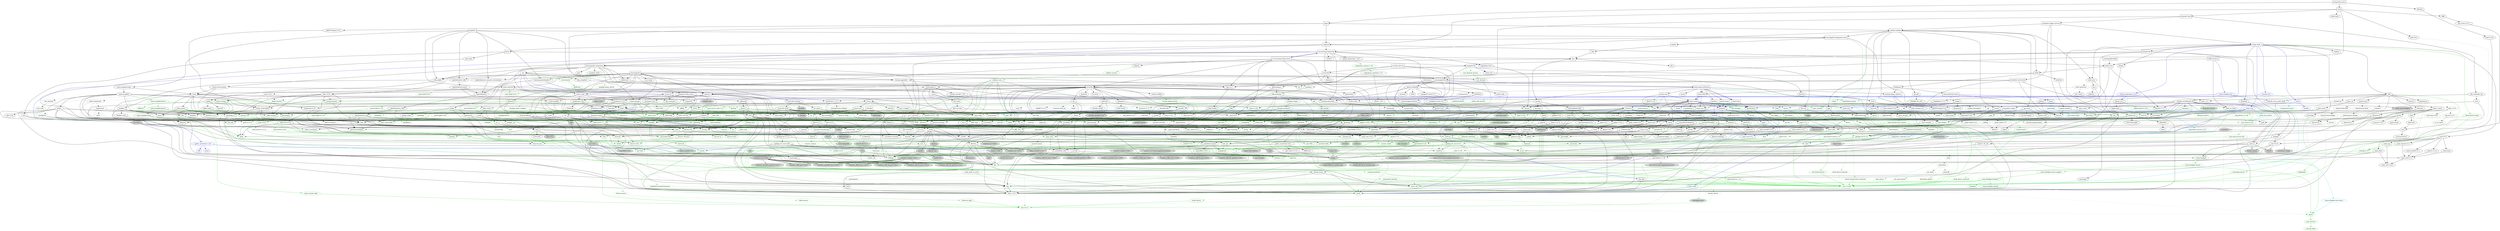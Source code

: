 digraph {
    0 [ label = "catalyst-toolbox" shape = box]
    1 [ label = "chain-addr" shape = box]
    2 [ label = "chain-core" shape = box]
    3 [ label = "chain-ser" shape = box]
    4 [ label = "chain-crypto" shape = box]
    5 [ label = "typed-bytes" shape = box]
    6 [ label = "chain-impl-mockchain" shape = box]
    7 [ label = "cardano-legacy-address" shape = box]
    8 [ label = "chain-time" shape = box]
    9 [ label = "chain-vote" shape = box]
    10 [ label = "imhamt" shape = box]
    11 [ label = "sparse-array" shape = box]
    12 [ label = "chain-storage" shape = box]
    13 [ label = "jcli" shape = box]
    14 [ label = "jormungandr-lib" shape = box]
    15 [ label = "jormungandr-automation" shape = box]
    16 [ label = "jortestkit" shape = box]
    17 [ label = "jormungandr-integration-tests" shape = box]
    18 [ label = "hersir" shape = box]
    19 [ label = "thor" shape = box]
    20 [ label = "loki" shape = box]
    21 [ label = "mjolnir" shape = box]
    22 [ label = "snapshot-lib" shape = box]
    23 [ label = "symmetric-cipher" shape = box]
    24 [ label = "vit-servicing-station-lib" shape = box]
    25 [ label = "event-db" shape = box]
    26 [ label = "vit-servicing-station-tests" shape = box]
    27 [ label = "wallet" shape = box]
    28 [ label = "chain-path-derivation" shape = box]
    29 [ label = "hdkeygen" shape = box]
    30 [ label = "chain-network" shape = box]
    31 [ label = "jormungandrwallet" shape = box]
    32 [ label = "wallet-core" shape = box]
    33 [ label = "wallet-wasm-js" shape = box]
    34 [ label = "jormungandr" shape = box]
    35 [ label = "explorer" shape = box]
    36 [ label = "settings" shape = box]
    37 [ label = "blockchain" shape = box]
    38 [ label = "iapyx" shape = box]
    39 [ label = "valgrind" shape = box]
    40 [ label = "vitup" shape = box]
    41 [ label = "mainnet-lib" shape = box]
    42 [ label = "mainnet-tools" shape = box]
    43 [ label = "scheduler-service-lib" shape = box]
    44 [ label = "signals-handler" shape = box]
    45 [ label = "snapshot-trigger-service" shape = box]
    46 [ label = "voting_tools_rs" shape = box]
    47 [ label = "integration-tests" shape = box]
    48 [ label = "cat-data-service" shape = box]
    49 [ label = "assert_cmd" ]
    50 [ label = "assert_fs" ]
    51 [ label = "bech32 0.8.1" ]
    52 [ label = "clap 4.2.1" ]
    53 [ label = "color-eyre" ]
    54 [ label = "csv" ]
    55 [ label = "fraction" ]
    56 [ label = "futures" ]
    57 [ label = "gag" ]
    58 [ label = "governor" ]
    59 [ label = "graphql_client" ]
    60 [ label = "hex" ]
    61 [ label = "image" ]
    62 [ label = "itertools" color = darkgreen]
    63 [ label = "once_cell" color = darkgreen]
    64 [ label = "predicates 2.1.5" ]
    65 [ label = "proptest" ]
    66 [ label = "qrcode" ]
    67 [ label = "quircs" ]
    68 [ label = "rand 0.8.5" color = darkgreen]
    69 [ label = "rand_chacha 0.3.1" color = darkgreen]
    70 [ label = "rayon" ]
    71 [ label = "regex" color = darkgreen]
    72 [ label = "reqwest" ]
    73 [ label = "rust_decimal" color = darkgreen]
    74 [ label = "rust_decimal_macros" color = green3]
    75 [ label = "serde" color = darkgreen]
    76 [ label = "serde_json" color = darkgreen]
    77 [ label = "serde_test" ]
    78 [ label = "serde_yaml" ]
    79 [ label = "sscanf" ]
    80 [ label = "test-strategy" color = green3]
    81 [ label = "thiserror" color = darkgreen]
    82 [ label = "time 0.3.20" color = darkgreen]
    83 [ label = "tokio" color = darkgreen]
    84 [ label = "tracing" color = darkgreen]
    85 [ label = "tracing-subscriber" ]
    86 [ label = "url" color = darkgreen]
    87 [ label = "versionisator" color = green3]
    88 [ label = "cryptoxide 0.4.4" ]
    89 [ label = "quickcheck" ]
    90 [ label = "curve25519-dalek-ng" ]
    91 [ label = "ed25519-bip32 0.4.1" ]
    92 [ label = "ed25519-dalek" ]
    93 [ label = "generic-array" color = darkgreen]
    94 [ label = "rand_core 0.6.4" color = darkgreen]
    95 [ label = "sha2 0.10.6" color = darkgreen]
    96 [ label = "smoke" color = blue]
    97 [ label = "lazy_static" color = darkgreen]
    98 [ label = "quickcheck_macros" color = green3]
    99 [ label = "strum" ]
    100 [ label = "strum_macros" color = green3]
    101 [ label = "tempfile" color = darkgreen]
    102 [ label = "cbor_event" ]
    103 [ label = "cfg-if 0.1.10" color = darkgreen]
    104 [ label = "const_format" ]
    105 [ label = "criterion" ]
    106 [ label = "rustc_version" color = green3]
    107 [ label = "trybuild" color = blue]
    108 [ label = "data-pile" ]
    109 [ label = "sled" ]
    110 [ label = "base64 0.13.1" ]
    111 [ label = "bincode" ]
    112 [ label = "bytes" color = darkgreen]
    113 [ label = "clap_complete" ]
    114 [ label = "gtmpl" ]
    115 [ label = "rand 0.7.3" ]
    116 [ label = "rpassword" ]
    117 [ label = "serde_derive" color = green3]
    118 [ label = "http" ]
    119 [ label = "humantime" ]
    120 [ label = "parity-multiaddr" ]
    121 [ label = "serde_with" ]
    122 [ label = "bytesize" ]
    123 [ label = "custom_debug" ]
    124 [ label = "flate2" ]
    125 [ label = "fs_extra" ]
    126 [ label = "json" ]
    127 [ label = "keynesis" ]
    128 [ label = "log" color = darkgreen]
    129 [ label = "netstat2" ]
    130 [ label = "os_info" ]
    131 [ label = "poldercast" ]
    132 [ label = "prost 0.9.0" color = darkgreen]
    133 [ label = "semver" color = darkgreen]
    134 [ label = "sysinfo" ]
    135 [ label = "tar" ]
    136 [ label = "tokio-stream" ]
    137 [ label = "tonic 0.6.2" ]
    138 [ label = "tonic-build 0.6.2" color = green3]
    139 [ label = "warp" ]
    140 [ label = "zip" ]
    141 [ label = "console" ]
    142 [ label = "dialoguer" ]
    143 [ label = "indicatif" ]
    144 [ label = "sha-1" ]
    145 [ label = "sha2 0.9.9" ]
    146 [ label = "bech32 0.7.3" ]
    147 [ label = "rstest" color = green3]
    148 [ label = "yaml-rust" ]
    149 [ label = "ctrlc" ]
    150 [ label = "slave-pool" ]
    151 [ label = "cocoon" ]
    152 [ label = "dirs" ]
    153 [ label = "zeroize" ]
    154 [ label = "async-trait" color = green3]
    155 [ label = "diesel 1.4.8" color = darkgreen]
    156 [ label = "diesel_migrations 1.4.0" ]
    157 [ label = "dotenv" ]
    158 [ label = "http-zipkin" ]
    159 [ label = "notify" ]
    160 [ label = "pretty_assertions 1.3.0" color = blue]
    161 [ label = "r2d2" color = darkgreen]
    162 [ label = "simplelog 0.8.0" ]
    163 [ label = "tracing-futures" ]
    164 [ label = "bb8" ]
    165 [ label = "bb8-postgres" ]
    166 [ label = "chrono" color = darkgreen]
    167 [ label = "dotenvy" ]
    168 [ label = "tokio-postgres" color = darkgreen]
    169 [ label = "dyn-clone" color = darkgreen]
    170 [ label = "fake" ]
    171 [ label = "hyper" ]
    172 [ label = "postgres" color = darkgreen]
    173 [ label = "pretty_assertions 0.6.1" ]
    174 [ label = "rand_core 0.5.1" ]
    175 [ label = "refinery" ]
    176 [ label = "hashlink" ]
    177 [ label = "paste" color = blue]
    178 [ label = "http-body" ]
    179 [ label = "pin-project" ]
    180 [ label = "clear_on_drop" ]
    181 [ label = "console_error_panic_hook" ]
    182 [ label = "getrandom 0.2.9" color = darkgreen]
    183 [ label = "js-sys" color = darkgreen]
    184 [ label = "wasm-bindgen" color = darkgreen]
    185 [ label = "wasm-bindgen-test" color = blue]
    186 [ label = "web-sys" ]
    187 [ label = "arc-swap" ]
    188 [ label = "jsonrpsee-core" ]
    189 [ label = "jsonrpsee-http-server" ]
    190 [ label = "libc" color = darkgreen]
    191 [ label = "linked-hash-map" ]
    192 [ label = "local-ip-address" ]
    193 [ label = "lru" ]
    194 [ label = "nix 0.25.1" style = filled, fillcolor = lightgrey]
    195 [ label = "opentelemetry" ]
    196 [ label = "opentelemetry-otlp" ]
    197 [ label = "opentelemetry-semantic-conventions" ]
    198 [ label = "tokio-util 0.6.10" ]
    199 [ label = "tracing-appender" ]
    200 [ label = "tracing-opentelemetry" ]
    201 [ label = "trust-dns-resolver" ]
    202 [ label = "anyhow" color = darkgreen]
    203 [ label = "async-graphql" ]
    204 [ label = "async-graphql-warp" ]
    205 [ label = "futures-channel" color = darkgreen]
    206 [ label = "futures-util" color = darkgreen]
    207 [ label = "ed25519-bip32 0.3.2" ]
    208 [ label = "prettytable-rs" ]
    209 [ label = "warp-reverse-proxy" ]
    210 [ label = "diffy" ]
    211 [ label = "glob" ]
    212 [ label = "path-slash" ]
    213 [ label = "rustls" ]
    214 [ label = "rustls-pemfile" ]
    215 [ label = "tempdir" ]
    216 [ label = "tokio-rustls" ]
    217 [ label = "uuid 0.8.2" ]
    218 [ label = "walkdir" color = darkgreen]
    219 [ label = "cardano-serialization-lib" ]
    220 [ label = "pharos" ]
    221 [ label = "job_scheduler_ng" ]
    222 [ label = "num-traits" color = darkgreen]
    223 [ label = "uuid 1.3.1" ]
    224 [ label = "bigdecimal" ]
    225 [ label = "blake2" ]
    226 [ label = "bytekind" ]
    227 [ label = "cddl" ]
    228 [ label = "ciborium" ]
    229 [ label = "dashmap" ]
    230 [ label = "diesel 2.0.3" ]
    231 [ label = "diesel-derive-enum" color = green3]
    232 [ label = "diesel_migrations 2.0.0" color = blue]
    233 [ label = "insta" color = blue]
    234 [ label = "microtype" ]
    235 [ label = "nonempty" ]
    236 [ label = "rand 0.6.5" ]
    237 [ label = "rand_core 0.4.2" ]
    238 [ label = "scheduled-thread-pool" color = darkgreen]
    239 [ label = "serial_test" color = blue]
    240 [ label = "tracing-test" color = blue]
    241 [ label = "validity" ]
    242 [ label = "base64 0.21.0" color = darkgreen]
    243 [ label = "cfg-if 1.0.0" color = darkgreen]
    244 [ label = "libmath" ]
    245 [ label = "rand_chacha 0.2.2" ]
    246 [ label = "axum" ]
    247 [ label = "tower" ]
    248 [ label = "anstyle" ]
    249 [ label = "bstr" ]
    250 [ label = "doc-comment" ]
    251 [ label = "predicates 3.0.2" ]
    252 [ label = "predicates-core" ]
    253 [ label = "predicates-tree" ]
    254 [ label = "wait-timeout" ]
    255 [ label = "globwalk" ]
    256 [ label = "clap_builder" ]
    257 [ label = "clap_derive 4.2.0" color = green3, style = dashed]
    258 [ label = "backtrace" ]
    259 [ label = "color-spantrace" style = dashed]
    260 [ label = "eyre" ]
    261 [ label = "indenter" ]
    262 [ label = "owo-colors" ]
    263 [ label = "tracing-error" style = dashed]
    264 [ label = "csv-core" ]
    265 [ label = "itoa" color = darkgreen]
    266 [ label = "ryu" color = darkgreen]
    267 [ label = "num" ]
    268 [ label = "futures-core" color = darkgreen]
    269 [ label = "futures-executor" ]
    270 [ label = "futures-io" color = darkgreen]
    271 [ label = "futures-sink" color = darkgreen]
    272 [ label = "futures-task" color = darkgreen]
    273 [ label = "filedescriptor" ]
    274 [ label = "futures-timer" style = dashed]
    275 [ label = "no-std-compat" ]
    276 [ label = "nonzero_ext" ]
    277 [ label = "parking_lot 0.12.1" color = darkgreen]
    278 [ label = "smallvec" color = darkgreen]
    279 [ label = "graphql_query_derive" color = green3, style = dashed]
    280 [ label = "bytemuck" ]
    281 [ label = "byteorder" color = darkgreen]
    282 [ label = "color_quant" ]
    283 [ label = "gif" style = dashed]
    284 [ label = "jpeg-decoder" style = dashed]
    285 [ label = "num-iter" ]
    286 [ label = "num-rational 0.3.2" ]
    287 [ label = "png" style = dashed]
    288 [ label = "scoped_threadpool" style = dashed]
    289 [ label = "tiff" style = dashed]
    290 [ label = "either" color = darkgreen]
    291 [ label = "difflib" style = dashed]
    292 [ label = "float-cmp" style = dashed]
    293 [ label = "normalize-line-endings" style = dashed]
    294 [ label = "bit-set" style = dashed]
    295 [ label = "bitflags" color = darkgreen]
    296 [ label = "quick-error 2.0.1" style = dashed]
    297 [ label = "rand_xorshift 0.3.0" ]
    298 [ label = "regex-syntax" color = darkgreen]
    299 [ label = "rusty-fork" style = dashed]
    300 [ label = "unarray" ]
    301 [ label = "checked_int_cast" ]
    302 [ label = "num-derive" color = green3]
    303 [ label = "ppv-lite86" color = darkgreen]
    304 [ label = "rayon-core" ]
    305 [ label = "aho-corasick" color = darkgreen]
    306 [ label = "memchr" color = darkgreen]
    307 [ label = "encoding_rs" ]
    308 [ label = "h2" ]
    309 [ label = "hyper-rustls" style = "dashed,filled", fillcolor = lightgrey]
    310 [ label = "ipnet" ]
    311 [ label = "mime" ]
    312 [ label = "percent-encoding" color = darkgreen]
    313 [ label = "pin-project-lite" color = darkgreen]
    314 [ label = "serde_urlencoded" ]
    315 [ label = "tower-service" ]
    316 [ label = "wasm-bindgen-futures" ]
    317 [ label = "webpki-roots" style = "dashed,filled", fillcolor = lightgrey]
    318 [ label = "winreg" style = filled, fillcolor = lightgrey]
    319 [ label = "arrayvec 0.7.2" color = darkgreen]
    320 [ label = "borsh" color = darkgreen, style = dashed]
    321 [ label = "bytecheck" color = darkgreen, style = dashed]
    322 [ label = "rkyv" color = darkgreen, style = dashed]
    323 [ label = "quote" color = green3]
    324 [ label = "indexmap" color = darkgreen]
    325 [ label = "sscanf_macro" color = green3]
    326 [ label = "proc-macro2" color = green3]
    327 [ label = "structmeta" color = green3]
    328 [ label = "syn 1.0.109" color = green3]
    329 [ label = "thiserror-impl" color = green3]
    330 [ label = "num_threads" color = darkgreen, style = "dashed,filled", fillcolor = lightgrey]
    331 [ label = "time-core" color = darkgreen]
    332 [ label = "time-macros" color = green3, style = dashed]
    333 [ label = "autocfg 1.1.0" color = green3]
    334 [ label = "mio" color = darkgreen]
    335 [ label = "num_cpus" color = darkgreen]
    336 [ label = "signal-hook-registry" color = darkgreen, style = "dashed,filled", fillcolor = lightgrey]
    337 [ label = "socket2 0.4.9" color = darkgreen, style = dashed]
    338 [ label = "tokio-macros" color = green3, style = dashed]
    339 [ label = "windows-sys 0.45.0" color = darkgreen, style = filled, fillcolor = lightgrey]
    340 [ label = "tracing-attributes" color = green3, style = dashed]
    341 [ label = "tracing-core" color = darkgreen]
    342 [ label = "matchers" style = dashed]
    343 [ label = "nu-ansi-term" style = dashed]
    344 [ label = "sharded-slab" style = dashed]
    345 [ label = "thread_local" ]
    346 [ label = "tracing-log" style = dashed]
    347 [ label = "tracing-serde" style = dashed]
    348 [ label = "form_urlencoded" color = darkgreen]
    349 [ label = "idna 0.3.0" color = darkgreen]
    350 [ label = "platforms" color = green3]
    351 [ label = "env_logger" style = dashed]
    352 [ label = "digest 0.9.0" ]
    353 [ label = "subtle-ng" ]
    354 [ label = "curve25519-dalek" ]
    355 [ label = "ed25519" ]
    356 [ label = "typenum" color = darkgreen]
    357 [ label = "version_check" color = green3]
    358 [ label = "cpufeatures" color = darkgreen, style = filled, fillcolor = lightgrey]
    359 [ label = "digest 0.10.6" color = darkgreen]
    360 [ label = "heck 0.4.1" color = green3]
    361 [ label = "rustversion" color = red]
    362 [ label = "fastrand" color = darkgreen]
    363 [ label = "redox_syscall 0.3.5" color = darkgreen, style = filled, fillcolor = lightgrey]
    364 [ label = "rustix" color = darkgreen, style = filled, fillcolor = lightgrey]
    365 [ label = "const_format_proc_macros" color = green3]
    366 [ label = "atty" ]
    367 [ label = "cast" ]
    368 [ label = "clap 2.34.0" ]
    369 [ label = "criterion-plot" ]
    370 [ label = "oorandom" ]
    371 [ label = "plotters" ]
    372 [ label = "serde_cbor" ]
    373 [ label = "tinytemplate" ]
    374 [ label = "basic-toml" color = blue]
    375 [ label = "termcolor" color = darkgreen]
    376 [ label = "memmap2" ]
    377 [ label = "crc32fast" ]
    378 [ label = "crossbeam-epoch" ]
    379 [ label = "crossbeam-utils" ]
    380 [ label = "fs2" style = filled, fillcolor = lightgrey]
    381 [ label = "fxhash" ]
    382 [ label = "parking_lot 0.11.2" ]
    383 [ label = "gtmpl_value" ]
    384 [ label = "getrandom 0.1.16" style = dashed]
    385 [ label = "rand_hc 0.2.0" style = filled, fillcolor = lightgrey]
    386 [ label = "winapi" color = darkgreen, style = filled, fillcolor = lightgrey]
    387 [ label = "syn 2.0.13" color = green3]
    388 [ label = "fnv" color = darkgreen]
    389 [ label = "arrayref" ]
    390 [ label = "bs58" ]
    391 [ label = "data-encoding" ]
    392 [ label = "multihash" ]
    393 [ label = "static_assertions" ]
    394 [ label = "unsigned-varint 0.7.1" ]
    395 [ label = "serde_with_macros" color = green3, style = dashed]
    396 [ label = "custom_debug_derive" color = green3]
    397 [ label = "miniz_oxide 0.6.2" ]
    398 [ label = "cryptoxide 0.3.6" ]
    399 [ label = "prost-derive 0.9.0" color = green3, style = dashed]
    400 [ label = "core-foundation-sys" color = darkgreen, style = filled, fillcolor = lightgrey]
    401 [ label = "ntapi" style = filled, fillcolor = lightgrey]
    402 [ label = "filetime" ]
    403 [ label = "xattr" style = "dashed,filled", fillcolor = lightgrey]
    404 [ label = "tokio-util 0.7.7" color = darkgreen]
    405 [ label = "async-stream" ]
    406 [ label = "hyper-timeout" style = dashed]
    407 [ label = "tower-layer" ]
    408 [ label = "prost-build 0.9.0" color = green3, style = dashed]
    409 [ label = "headers" ]
    410 [ label = "mime_guess" ]
    411 [ label = "multiparty" style = dashed]
    412 [ label = "scoped-tls" ]
    413 [ label = "tokio-tungstenite" style = dashed]
    414 [ label = "aes" style = dashed]
    415 [ label = "bzip2" style = dashed]
    416 [ label = "constant_time_eq" style = dashed]
    417 [ label = "hmac 0.12.1" color = darkgreen]
    418 [ label = "pbkdf2 0.11.0" style = dashed]
    419 [ label = "sha1" ]
    420 [ label = "zstd" style = dashed]
    421 [ label = "encode_unicode 0.3.6" style = filled, fillcolor = lightgrey]
    422 [ label = "unicode-width" color = darkgreen]
    423 [ label = "windows-sys 0.42.0" style = filled, fillcolor = lightgrey]
    424 [ label = "shell-words" ]
    425 [ label = "number_prefix" ]
    426 [ label = "block-buffer 0.9.0" ]
    427 [ label = "opaque-debug" ]
    428 [ label = "nix 0.26.2" style = filled, fillcolor = lightgrey]
    429 [ label = "crossbeam-channel" ]
    430 [ label = "aes-gcm" ]
    431 [ label = "chacha20poly1305" ]
    432 [ label = "hmac 0.11.0" ]
    433 [ label = "pbkdf2 0.9.0" ]
    434 [ label = "dirs-sys" ]
    435 [ label = "zeroize_derive" color = green3, style = dashed]
    436 [ label = "diesel_derives 1.4.1" color = green3]
    437 [ label = "pq-sys" color = darkgreen, style = dashed]
    438 [ label = "migrations_internals 1.4.1" color = darkgreen]
    439 [ label = "migrations_macros 1.4.2" color = green3]
    440 [ label = "zipkin" ]
    441 [ label = "fsevent-sys" style = "dashed,filled", fillcolor = lightgrey]
    442 [ label = "inotify" style = filled, fillcolor = lightgrey]
    443 [ label = "kqueue" style = filled, fillcolor = lightgrey]
    444 [ label = "ctor" color = green3, style = filled, fillcolor = lightgrey]
    445 [ label = "diff" color = blue]
    446 [ label = "output_vt100" style = filled, fillcolor = lightgrey]
    447 [ label = "yansi" color = blue]
    448 [ label = "iana-time-zone" color = darkgreen, style = "dashed,filled", fillcolor = lightgrey]
    449 [ label = "num-integer" color = darkgreen]
    450 [ label = "time 0.1.45" color = darkgreen, style = dashed]
    451 [ label = "fallible-iterator" color = darkgreen]
    452 [ label = "phf" color = darkgreen]
    453 [ label = "postgres-protocol" color = darkgreen]
    454 [ label = "postgres-types" color = darkgreen]
    455 [ label = "socket2 0.5.1" color = darkgreen]
    456 [ label = "httparse" ]
    457 [ label = "httpdate" ]
    458 [ label = "want" ]
    459 [ label = "ansi_term 0.11.0" ]
    460 [ label = "difference" ]
    461 [ label = "refinery-core" color = darkgreen]
    462 [ label = "refinery-macros" color = green3]
    463 [ label = "hashbrown 0.12.3" color = darkgreen]
    464 [ label = "paste-impl" color = turquoise3]
    465 [ label = "proc-macro-hack" color = turquoise3]
    466 [ label = "pin-project-internal" color = green3]
    467 [ label = "cc" color = green3]
    468 [ label = "wasi 0.11.0+wasi-snapshot-preview1" color = darkgreen, style = filled, fillcolor = lightgrey]
    469 [ label = "wasm-bindgen-macro" color = green3]
    470 [ label = "wasm-bindgen-test-macro" color = turquoise3]
    471 [ label = "beef" ]
    472 [ label = "jsonrpsee-types" ]
    473 [ label = "rustc-hash" style = dashed]
    474 [ label = "globset" ]
    475 [ label = "unicase" color = darkgreen]
    476 [ label = "neli" style = filled, fillcolor = lightgrey]
    477 [ label = "memoffset 0.6.5" style = "dashed,filled", fillcolor = lightgrey]
    478 [ label = "pin-utils" color = darkgreen]
    479 [ label = "opentelemetry_api" ]
    480 [ label = "opentelemetry_sdk" ]
    481 [ label = "opentelemetry-proto" ]
    482 [ label = "prost 0.11.8" color = darkgreen, style = dashed]
    483 [ label = "tonic 0.8.3" style = dashed]
    484 [ label = "slab" color = darkgreen]
    485 [ label = "ipconfig" style = "dashed,filled", fillcolor = lightgrey]
    486 [ label = "lru-cache" ]
    487 [ label = "resolv-conf" style = dashed]
    488 [ label = "trust-dns-proto" ]
    489 [ label = "async-graphql-derive" color = green3]
    490 [ label = "async-graphql-parser" color = darkgreen]
    491 [ label = "async-graphql-value" color = darkgreen]
    492 [ label = "fast_chemail" style = dashed]
    493 [ label = "multer" ]
    494 [ label = "futures-macro" color = green3, style = dashed]
    495 [ label = "encode_unicode 1.0.0" ]
    496 [ label = "is-terminal" ]
    497 [ label = "term" ]
    498 [ label = "ansi_term 0.12.1" ]
    499 [ label = "ring" ]
    500 [ label = "sct" ]
    501 [ label = "webpki" ]
    502 [ label = "rand 0.4.6" ]
    503 [ label = "remove_dir_all" ]
    504 [ label = "same-file" color = darkgreen]
    505 [ label = "winapi-util" color = darkgreen, style = filled, fillcolor = lightgrey]
    506 [ label = "noop_proc_macro" color = green3, style = filled, fillcolor = lightgrey]
    507 [ label = "num-bigint" ]
    508 [ label = "rand_os" ]
    509 [ label = "schemars" color = darkgreen]
    510 [ label = "serde-wasm-bindgen" style = filled, fillcolor = lightgrey]
    511 [ label = "cron" ]
    512 [ label = "libm" color = darkgreen, style = dashed]
    513 [ label = "abnf_to_pest" ]
    514 [ label = "base16" ]
    515 [ label = "base64-url" style = dashed]
    516 [ label = "clap 3.2.23" style = dashed]
    517 [ label = "codespan-reporting" color = darkgreen]
    518 [ label = "crossterm" style = "dashed,filled", fillcolor = lightgrey]
    519 [ label = "displaydoc" color = green3]
    520 [ label = "hexf-parse" ]
    521 [ label = "lexical-core" ]
    522 [ label = "pest_meta" ]
    523 [ label = "pest_vm" ]
    524 [ label = "simplelog 0.11.2" ]
    525 [ label = "uriparse" style = dashed]
    526 [ label = "ciborium-io" ]
    527 [ label = "ciborium-ll" ]
    528 [ label = "lock_api" color = darkgreen]
    529 [ label = "parking_lot_core 0.9.7" color = darkgreen]
    530 [ label = "diesel_derives 2.0.2" color = green3]
    531 [ label = "migrations_internals 2.0.0" color = steelblue]
    532 [ label = "migrations_macros 2.0.0" color = turquoise3]
    533 [ label = "similar" color = blue]
    534 [ label = "microtype-macro" color = green3]
    535 [ label = "secrecy" style = dashed]
    536 [ label = "autocfg 0.1.8" color = green3]
    537 [ label = "rand_chacha 0.1.1" ]
    538 [ label = "rand_hc 0.1.0" ]
    539 [ label = "rand_isaac" ]
    540 [ label = "rand_jitter" ]
    541 [ label = "rand_pcg" ]
    542 [ label = "rand_xorshift 0.1.1" ]
    543 [ label = "serial_test_derive" color = turquoise3]
    544 [ label = "tracing-test-macro" color = turquoise3]
    545 [ label = "rand 0.3.23" ]
    546 [ label = "axum-core" ]
    547 [ label = "matchit" ]
    548 [ label = "serde_path_to_error" style = dashed]
    549 [ label = "sync_wrapper" ]
    550 [ label = "regex-automata" style = dashed]
    551 [ label = "termtree" ]
    552 [ label = "ignore" ]
    553 [ label = "anstream" style = dashed]
    554 [ label = "clap_lex 0.4.1" ]
    555 [ label = "strsim" color = darkgreen, style = dashed]
    556 [ label = "addr2line" ]
    557 [ label = "object" ]
    558 [ label = "rustc-demangle" ]
    559 [ label = "num-complex" ]
    560 [ label = "num-rational 0.4.1" ]
    561 [ label = "graphql_client_codegen" color = green3, style = dashed]
    562 [ label = "weezl" style = dashed]
    563 [ label = "deflate" style = dashed]
    564 [ label = "miniz_oxide 0.3.7" style = dashed]
    565 [ label = "miniz_oxide 0.4.4" style = dashed]
    566 [ label = "bit-vec" style = dashed]
    567 [ label = "quick-error 1.2.3" style = dashed]
    568 [ label = "crossbeam-deque" ]
    569 [ label = "borsh-derive" color = green3, style = dashed]
    570 [ label = "hashbrown 0.13.2" color = darkgreen, style = dashed]
    571 [ label = "bytecheck_derive" color = green3, style = dashed]
    572 [ label = "ptr_meta" color = darkgreen, style = dashed]
    573 [ label = "simdutf8" color = darkgreen, style = dashed]
    574 [ label = "rend" color = darkgreen, style = dashed]
    575 [ label = "rkyv_derive" color = green3, style = dashed]
    576 [ label = "seahash" color = darkgreen, style = dashed]
    577 [ label = "unicode-ident" color = green3]
    578 [ label = "structmeta-derive" color = green3]
    579 [ label = "hermit-abi 0.2.6" color = darkgreen, style = filled, fillcolor = lightgrey]
    580 [ label = "windows-targets 0.42.2" color = darkgreen, style = filled, fillcolor = lightgrey]
    581 [ label = "valuable" color = darkgreen, style = "dashed,filled", fillcolor = lightgrey]
    582 [ label = "overload" style = dashed]
    583 [ label = "unicode-bidi" color = darkgreen]
    584 [ label = "unicode-normalization" color = darkgreen]
    585 [ label = "subtle" color = darkgreen]
    586 [ label = "signature" ]
    587 [ label = "block-buffer 0.10.4" color = darkgreen, style = dashed]
    588 [ label = "crypto-common" color = darkgreen]
    589 [ label = "instant" color = darkgreen]
    590 [ label = "errno" color = darkgreen, style = filled, fillcolor = lightgrey]
    591 [ label = "io-lifetimes" color = darkgreen]
    592 [ label = "linux-raw-sys" color = darkgreen, style = filled, fillcolor = lightgrey]
    593 [ label = "unicode-xid" color = green3]
    594 [ label = "hermit-abi 0.1.19" style = filled, fillcolor = lightgrey]
    595 [ label = "textwrap 0.11.0" ]
    596 [ label = "plotters-backend" ]
    597 [ label = "plotters-svg" style = dashed]
    598 [ label = "half" ]
    599 [ label = "memoffset 0.8.0" ]
    600 [ label = "scopeguard" color = darkgreen]
    601 [ label = "parking_lot_core 0.8.6" ]
    602 [ label = "wasi 0.9.0+wasi-snapshot-preview1" style = "dashed,filled", fillcolor = lightgrey]
    603 [ label = "winapi-i686-pc-windows-gnu" color = darkgreen, style = filled, fillcolor = lightgrey]
    604 [ label = "winapi-x86_64-pc-windows-gnu" color = darkgreen, style = filled, fillcolor = lightgrey]
    605 [ label = "multihash-derive" color = green3, style = dashed]
    606 [ label = "unsigned-varint 0.5.1" ]
    607 [ label = "darling" color = green3]
    608 [ label = "synstructure" color = green3]
    609 [ label = "adler" ]
    610 [ label = "redox_syscall 0.2.16" color = darkgreen, style = filled, fillcolor = lightgrey]
    611 [ label = "async-stream-impl" color = green3]
    612 [ label = "tokio-io-timeout" style = dashed]
    613 [ label = "heck 0.3.3" color = green3, style = dashed]
    614 [ label = "multimap" color = green3, style = dashed]
    615 [ label = "petgraph" color = green3, style = dashed]
    616 [ label = "prost-types 0.9.0" color = green3, style = dashed]
    617 [ label = "which" color = green3, style = dashed]
    618 [ label = "headers-core" ]
    619 [ label = "try-lock" ]
    620 [ label = "tungstenite" style = dashed]
    621 [ label = "cipher 0.3.0" ]
    622 [ label = "bzip2-sys" style = dashed]
    623 [ label = "password-hash" style = dashed]
    624 [ label = "zstd-safe" style = dashed]
    625 [ label = "windows_aarch64_gnullvm 0.42.2" color = darkgreen, style = filled, fillcolor = lightgrey]
    626 [ label = "windows_aarch64_msvc 0.42.2" color = darkgreen, style = filled, fillcolor = lightgrey]
    627 [ label = "windows_i686_gnu 0.42.2" color = darkgreen, style = filled, fillcolor = lightgrey]
    628 [ label = "windows_i686_msvc 0.42.2" color = darkgreen, style = filled, fillcolor = lightgrey]
    629 [ label = "windows_x86_64_gnu 0.42.2" color = darkgreen, style = filled, fillcolor = lightgrey]
    630 [ label = "windows_x86_64_gnullvm 0.42.2" color = darkgreen, style = filled, fillcolor = lightgrey]
    631 [ label = "windows_x86_64_msvc 0.42.2" color = darkgreen, style = filled, fillcolor = lightgrey]
    632 [ label = "aead 0.4.3" ]
    633 [ label = "ctr" ]
    634 [ label = "ghash" ]
    635 [ label = "aead 0.5.2" ]
    636 [ label = "chacha20" ]
    637 [ label = "cipher 0.4.4" ]
    638 [ label = "poly1305" ]
    639 [ label = "crypto-mac" ]
    640 [ label = "redox_users" style = filled, fillcolor = lightgrey]
    641 [ label = "vcpkg" color = green3, style = "dashed,filled", fillcolor = lightgrey]
    642 [ label = "lazycell" ]
    643 [ label = "zipkin-types" ]
    644 [ label = "inotify-sys" style = filled, fillcolor = lightgrey]
    645 [ label = "kqueue-sys" style = filled, fillcolor = lightgrey]
    646 [ label = "android_system_properties" color = darkgreen, style = "dashed,filled", fillcolor = lightgrey]
    647 [ label = "iana-time-zone-haiku" color = darkgreen, style = "dashed,filled", fillcolor = lightgrey]
    648 [ label = "windows" color = darkgreen, style = "dashed,filled", fillcolor = lightgrey]
    649 [ label = "wasi 0.10.0+wasi-snapshot-preview1" color = darkgreen, style = "dashed,filled", fillcolor = lightgrey]
    650 [ label = "phf_shared" color = darkgreen]
    651 [ label = "md-5" color = darkgreen]
    652 [ label = "stringprep" color = darkgreen]
    653 [ label = "siphasher" color = darkgreen]
    654 [ label = "toml" color = darkgreen]
    655 [ label = "ahash 0.7.6" color = darkgreen, style = dashed]
    656 [ label = "jobserver" color = green3, style = dashed]
    657 [ label = "wasm-bindgen-macro-support" color = green3]
    658 [ label = "tonic-build 0.8.4" color = green3, style = dashed]
    659 [ label = "prost-derive 0.11.8" color = green3, style = dashed]
    660 [ label = "widestring" style = "dashed,filled", fillcolor = lightgrey]
    661 [ label = "hostname" style = dashed]
    662 [ label = "enum-as-inner" color = green3]
    663 [ label = "idna 0.2.3" ]
    664 [ label = "tinyvec" color = darkgreen]
    665 [ label = "Inflector" color = green3]
    666 [ label = "proc-macro-crate 1.3.1" color = green3]
    667 [ label = "pest" color = darkgreen]
    668 [ label = "ascii_utils" style = dashed]
    669 [ label = "spin 0.9.8" ]
    670 [ label = "hermit-abi 0.3.1" color = darkgreen, style = filled, fillcolor = lightgrey]
    671 [ label = "dirs-next" ]
    672 [ label = "spin 0.5.2" style = filled, fillcolor = lightgrey]
    673 [ label = "untrusted" ]
    674 [ label = "fuchsia-cprng" style = filled, fillcolor = lightgrey]
    675 [ label = "rand_core 0.3.1" ]
    676 [ label = "rdrand" style = filled, fillcolor = lightgrey]
    677 [ label = "cloudabi" style = filled, fillcolor = lightgrey]
    678 [ label = "schemars_derive" color = green3, style = dashed]
    679 [ label = "nom" ]
    680 [ label = "abnf" ]
    681 [ label = "pretty" ]
    682 [ label = "clap_derive 3.2.18" color = green3, style = dashed]
    683 [ label = "clap_lex 0.2.4" style = dashed]
    684 [ label = "textwrap 0.16.0" style = dashed]
    685 [ label = "crossterm_winapi" style = "dashed,filled", fillcolor = lightgrey]
    686 [ label = "signal-hook" style = "dashed,filled", fillcolor = lightgrey]
    687 [ label = "signal-hook-mio" style = "dashed,filled", fillcolor = lightgrey]
    688 [ label = "lexical-parse-float" style = dashed]
    689 [ label = "lexical-parse-integer" style = dashed]
    690 [ label = "lexical-util" ]
    691 [ label = "lexical-write-float" style = dashed]
    692 [ label = "lexical-write-integer" style = dashed]
    693 [ label = "proc-macro-error" color = green3]
    694 [ label = "anstyle-parse" style = dashed]
    695 [ label = "anstyle-wincon" style = "dashed,filled", fillcolor = lightgrey]
    696 [ label = "concolor-override" style = dashed]
    697 [ label = "concolor-query" style = dashed]
    698 [ label = "utf8parse" style = dashed]
    699 [ label = "gimli" ]
    700 [ label = "graphql-introspection-query" color = green3, style = dashed]
    701 [ label = "graphql-parser" color = green3, style = dashed]
    702 [ label = "adler32" style = dashed]
    703 [ label = "borsh-derive-internal" color = green3, style = dashed]
    704 [ label = "borsh-schema-derive-internal" color = green3, style = dashed]
    705 [ label = "proc-macro-crate 0.1.5" color = green3, style = dashed]
    706 [ label = "ahash 0.8.3" color = darkgreen, style = dashed]
    707 [ label = "ptr_meta_derive" color = green3, style = dashed]
    708 [ label = "errno-dragonfly" color = darkgreen, style = filled, fillcolor = lightgrey]
    709 [ label = "windows-sys 0.48.0" color = darkgreen, style = "dashed,filled", fillcolor = lightgrey]
    710 [ label = "darling_core" color = green3]
    711 [ label = "darling_macro" color = green3]
    712 [ label = "unicode-segmentation" color = darkgreen]
    713 [ label = "fixedbitset" color = green3, style = dashed]
    714 [ label = "utf-8" style = dashed]
    715 [ label = "pkg-config" color = green3, style = dashed]
    716 [ label = "base64ct" style = dashed]
    717 [ label = "zstd-sys" style = dashed]
    718 [ label = "polyval" ]
    719 [ label = "inout" ]
    720 [ label = "universal-hash 0.5.0" ]
    721 [ label = "cxx" color = darkgreen, style = "dashed,filled", fillcolor = lightgrey]
    722 [ label = "cxx-build" color = green3, style = "dashed,filled", fillcolor = lightgrey]
    723 [ label = "windows-targets 0.48.0" color = darkgreen, style = "dashed,filled", fillcolor = lightgrey]
    724 [ label = "wasm-bindgen-backend" color = green3]
    725 [ label = "wasm-bindgen-shared" color = green3]
    726 [ label = "prettyplease" color = green3, style = dashed]
    727 [ label = "prost-build 0.11.8" color = green3, style = dashed]
    728 [ label = "match_cfg" style = dashed]
    729 [ label = "matches" ]
    730 [ label = "tinyvec_macros" color = darkgreen, style = dashed]
    731 [ label = "toml_edit" color = green3]
    732 [ label = "ucd-trie" color = darkgreen]
    733 [ label = "dirs-sys-next" ]
    734 [ label = "serde_derive_internals" color = green3, style = dashed]
    735 [ label = "minimal-lexical" ]
    736 [ label = "abnf-core" ]
    737 [ label = "arrayvec 0.5.2" ]
    738 [ label = "typed-arena" ]
    739 [ label = "os_str_bytes" style = dashed]
    740 [ label = "proc-macro-error-attr" color = green3]
    741 [ label = "combine" color = green3, style = dashed]
    742 [ label = "ident_case" color = green3]
    743 [ label = "universal-hash 0.4.1" ]
    744 [ label = "cxxbridge-flags" color = green3, style = "dashed,filled", fillcolor = lightgrey]
    745 [ label = "cxxbridge-macro" color = green3, style = "dashed,filled", fillcolor = lightgrey]
    746 [ label = "link-cplusplus" color = darkgreen, style = "dashed,filled", fillcolor = lightgrey]
    747 [ label = "scratch" color = green3, style = "dashed,filled", fillcolor = lightgrey]
    748 [ label = "windows_aarch64_gnullvm 0.48.0" color = darkgreen, style = "dashed,filled", fillcolor = lightgrey]
    749 [ label = "windows_aarch64_msvc 0.48.0" color = darkgreen, style = "dashed,filled", fillcolor = lightgrey]
    750 [ label = "windows_i686_gnu 0.48.0" color = darkgreen, style = "dashed,filled", fillcolor = lightgrey]
    751 [ label = "windows_i686_msvc 0.48.0" color = darkgreen, style = "dashed,filled", fillcolor = lightgrey]
    752 [ label = "windows_x86_64_gnu 0.48.0" color = darkgreen, style = "dashed,filled", fillcolor = lightgrey]
    753 [ label = "windows_x86_64_gnullvm 0.48.0" color = darkgreen, style = "dashed,filled", fillcolor = lightgrey]
    754 [ label = "windows_x86_64_msvc 0.48.0" color = darkgreen, style = "dashed,filled", fillcolor = lightgrey]
    755 [ label = "bumpalo" color = green3]
    756 [ label = "prost-types 0.11.8" color = green3, style = dashed]
    757 [ label = "toml_datetime" color = green3]
    758 [ label = "winnow" color = green3]
    759 [ label = "ascii" color = green3, style = dashed]
    760 [ label = "unreachable" color = green3, style = dashed]
    761 [ label = "void" color = green3, style = dashed]
    0 -> 53 [ ]
    0 -> 57 [ ]
    0 -> 58 [ ]
    0 -> 17 [ ]
    0 -> 66 [ ]
    0 -> 67 [ ]
    0 -> 79 [ ]
    0 -> 23 [ ]
    0 -> 24 [ ]
    0 -> 27 [ ]
    1 -> 2 [ ]
    1 -> 4 [ ]
    1 -> 4 [ color = blue]
    2 -> 3 [ ]
    3 -> 81 [ ]
    4 -> 51 [ ]
    4 -> 90 [ ]
    4 -> 91 [ ]
    4 -> 92 [ ]
    4 -> 60 [ ]
    4 -> 65 [ style = dotted]
    4 -> 65 [ color = blue]
    4 -> 89 [ style = dotted]
    4 -> 89 [ color = blue]
    4 -> 70 [ ]
    4 -> 95 [ ]
    4 -> 96 [ color = blue]
    4 -> 80 [ color = green3, style = dotted]
    4 -> 80 [ color = turquoise3]
    4 -> 5 [ ]
    6 -> 7 [ ]
    6 -> 1 [ ]
    6 -> 1 [ color = blue]
    6 -> 8 [ ]
    6 -> 8 [ color = blue]
    6 -> 9 [ ]
    6 -> 10 [ ]
    6 -> 98 [ color = green3, style = dotted]
    6 -> 98 [ color = turquoise3]
    6 -> 11 [ ]
    6 -> 99 [ ]
    6 -> 84 [ ]
    7 -> 102 [ ]
    7 -> 91 [ ]
    8 -> 2 [ ]
    8 -> 65 [ style = dotted]
    8 -> 65 [ color = blue]
    8 -> 89 [ style = dotted]
    8 -> 89 [ color = blue]
    8 -> 80 [ color = green3, style = dotted]
    8 -> 80 [ color = turquoise3]
    9 -> 103 [ color = green3]
    9 -> 2 [ ]
    9 -> 4 [ ]
    9 -> 104 [ ]
    9 -> 105 [ color = blue]
    10 -> 105 [ color = blue]
    10 -> 65 [ style = dotted]
    10 -> 65 [ color = blue]
    10 -> 106 [ color = green3]
    10 -> 80 [ color = green3, style = dotted]
    10 -> 80 [ color = turquoise3]
    10 -> 81 [ ]
    10 -> 107 [ color = blue]
    11 -> 65 [ color = blue]
    11 -> 80 [ color = turquoise3]
    12 -> 105 [ style = dotted]
    12 -> 108 [ ]
    12 -> 94 [ style = dotted]
    12 -> 94 [ color = blue]
    12 -> 109 [ ]
    12 -> 101 [ style = dotted]
    12 -> 101 [ color = blue]
    12 -> 81 [ ]
    13 -> 50 [ color = blue]
    13 -> 113 [ ]
    13 -> 114 [ ]
    13 -> 14 [ ]
    13 -> 64 [ color = blue]
    13 -> 72 [ ]
    13 -> 116 [ ]
    13 -> 87 [ color = green3]
    14 -> 111 [ color = blue]
    14 -> 6 [ ]
    14 -> 6 [ color = blue]
    14 -> 118 [ ]
    14 -> 119 [ ]
    14 -> 120 [ ]
    14 -> 121 [ ]
    14 -> 78 [ color = blue]
    15 -> 49 [ ]
    15 -> 12 [ ]
    15 -> 59 [ ]
    15 -> 13 [ ]
    15 -> 16 [ ]
    15 -> 126 [ ]
    15 -> 129 [ ]
    15 -> 131 [ ]
    15 -> 137 [ ]
    15 -> 138 [ color = green3]
    15 -> 85 [ ]
    16 -> 50 [ ]
    16 -> 51 [ ]
    16 -> 122 [ ]
    16 -> 54 [ ]
    16 -> 123 [ ]
    16 -> 142 [ ]
    16 -> 125 [ ]
    16 -> 60 [ ]
    16 -> 119 [ ]
    16 -> 143 [ ]
    16 -> 130 [ ]
    16 -> 64 [ ]
    16 -> 72 [ ]
    16 -> 133 [ ]
    16 -> 78 [ ]
    16 -> 144 [ ]
    16 -> 145 [ ]
    16 -> 134 [ ]
    16 -> 135 [ ]
    16 -> 139 [ ]
    16 -> 140 [ ]
    17 -> 146 [ ]
    17 -> 18 [ ]
    17 -> 21 [ ]
    17 -> 147 [ color = green3]
    18 -> 149 [ ]
    18 -> 150 [ ]
    18 -> 19 [ ]
    19 -> 151 [ ]
    19 -> 152 [ ]
    19 -> 15 [ ]
    20 -> 19 [ ]
    21 -> 20 [ ]
    22 -> 55 [ ]
    22 -> 14 [ ]
    22 -> 72 [ ]
    22 -> 74 [ color = green3]
    22 -> 77 [ style = dotted]
    22 -> 77 [ color = blue]
    23 -> 88 [ ]
    23 -> 68 [ ]
    23 -> 81 [ ]
    23 -> 153 [ ]
    24 -> 156 [ ]
    24 -> 157 [ ]
    24 -> 25 [ ]
    24 -> 158 [ ]
    24 -> 159 [ ]
    24 -> 160 [ color = blue]
    24 -> 162 [ ]
    24 -> 163 [ ]
    24 -> 85 [ ]
    24 -> 26 [ color = blue]
    25 -> 165 [ ]
    25 -> 167 [ ]
    25 -> 73 [ ]
    25 -> 81 [ ]
    26 -> 49 [ ]
    26 -> 52 [ ]
    26 -> 169 [ ]
    26 -> 170 [ ]
    26 -> 16 [ ]
    26 -> 173 [ ]
    26 -> 175 [ ]
    26 -> 22 [ ]
    26 -> 24 [ ]
    27 -> 176 [ ]
    27 -> 29 [ ]
    27 -> 14 [ ]
    28 -> 177 [ color = blue]
    28 -> 89 [ color = blue]
    28 -> 98 [ color = turquoise3]
    28 -> 81 [ ]
    29 -> 7 [ ]
    29 -> 1 [ ]
    29 -> 28 [ ]
    30 -> 4 [ ]
    30 -> 56 [ ]
    30 -> 81 [ ]
    30 -> 137 [ ]
    30 -> 138 [ color = green3]
    31 -> 32 [ ]
    32 -> 146 [ ]
    32 -> 23 [ ]
    32 -> 27 [ ]
    33 -> 180 [ ]
    33 -> 32 [ ]
    33 -> 185 [ color = blue]
    34 -> 187 [ ]
    34 -> 30 [ ]
    34 -> 12 [ ]
    34 -> 52 [ ]
    34 -> 158 [ ]
    34 -> 14 [ ]
    34 -> 189 [ ]
    34 -> 192 [ ]
    34 -> 194 [ arrowType = empty, fillcolor = lightgrey]
    34 -> 196 [ ]
    34 -> 197 [ ]
    34 -> 131 [ ]
    34 -> 72 [ ]
    34 -> 199 [ ]
    34 -> 200 [ ]
    34 -> 201 [ ]
    34 -> 87 [ color = green3]
    34 -> 139 [ ]
    35 -> 204 [ ]
    35 -> 30 [ ]
    35 -> 158 [ ]
    35 -> 17 [ ]
    35 -> 196 [ ]
    35 -> 197 [ ]
    35 -> 199 [ ]
    35 -> 200 [ ]
    36 -> 109 [ ]
    36 -> 81 [ ]
    37 -> 6 [ ]
    37 -> 193 [ ]
    38 -> 0 [ ]
    38 -> 207 [ ]
    38 -> 208 [ ]
    38 -> 39 [ ]
    39 -> 15 [ ]
    39 -> 24 [ ]
    39 -> 32 [ ]
    39 -> 209 [ ]
    40 -> 210 [ ]
    40 -> 42 [ ]
    40 -> 212 [ ]
    40 -> 199 [ ]
    40 -> 217 [ ]
    40 -> 39 [ ]
    41 -> 219 [ ]
    41 -> 220 [ ]
    41 -> 22 [ ]
    41 -> 215 [ ]
    41 -> 19 [ ]
    42 -> 221 [ ]
    42 -> 208 [ ]
    42 -> 45 [ ]
    43 -> 166 [ ]
    43 -> 52 [ ]
    43 -> 56 [ ]
    43 -> 16 [ ]
    43 -> 223 [ ]
    44 -> 56 [ ]
    44 -> 83 [ ]
    45 -> 0 [ ]
    45 -> 43 [ ]
    45 -> 44 [ ]
    45 -> 46 [ ]
    46 -> 225 [ ]
    46 -> 226 [ ]
    46 -> 227 [ ]
    46 -> 53 [ ]
    46 -> 231 [ color = green3]
    46 -> 232 [ color = blue]
    46 -> 233 [ color = blue]
    46 -> 41 [ ]
    46 -> 234 [ ]
    46 -> 235 [ ]
    46 -> 236 [ ]
    46 -> 239 [ color = blue]
    46 -> 240 [ color = blue]
    46 -> 241 [ ]
    47 -> 38 [ ]
    47 -> 244 [ ]
    47 -> 40 [ ]
    48 -> 246 [ ]
    48 -> 52 [ ]
    48 -> 25 [ ]
    48 -> 85 [ ]
    49 -> 249 [ ]
    49 -> 250 [ ]
    49 -> 251 [ ]
    49 -> 253 [ ]
    49 -> 254 [ ]
    50 -> 250 [ ]
    50 -> 255 [ ]
    50 -> 251 [ ]
    50 -> 253 [ ]
    50 -> 101 [ ]
    52 -> 256 [ ]
    52 -> 257 [ color = green3, style = dotted]
    52 -> 63 [ style = dotted]
    53 -> 258 [ ]
    53 -> 259 [ style = dotted]
    53 -> 260 [ ]
    54 -> 264 [ ]
    54 -> 265 [ ]
    54 -> 266 [ ]
    54 -> 75 [ ]
    55 -> 97 [ style = dotted]
    55 -> 267 [ ]
    56 -> 269 [ style = dotted]
    57 -> 273 [ ]
    57 -> 101 [ ]
    58 -> 56 [ style = dotted]
    58 -> 274 [ style = dotted]
    58 -> 275 [ ]
    58 -> 276 [ ]
    58 -> 277 [ ]
    58 -> 68 [ style = dotted]
    59 -> 279 [ color = green3, style = dotted]
    61 -> 280 [ ]
    61 -> 283 [ style = dotted]
    61 -> 285 [ ]
    61 -> 286 [ ]
    61 -> 287 [ style = dotted]
    61 -> 288 [ style = dotted]
    61 -> 289 [ style = dotted]
    62 -> 290 [ color = darkgreen]
    64 -> 291 [ style = dotted]
    64 -> 292 [ style = dotted]
    64 -> 62 [ ]
    64 -> 293 [ style = dotted]
    64 -> 252 [ ]
    64 -> 71 [ style = dotted]
    65 -> 294 [ style = dotted]
    65 -> 281 [ ]
    65 -> 97 [ style = dotted]
    65 -> 222 [ ]
    65 -> 296 [ style = dotted]
    65 -> 68 [ ]
    65 -> 297 [ ]
    65 -> 298 [ style = dotted]
    65 -> 299 [ style = dotted]
    65 -> 300 [ ]
    66 -> 301 [ ]
    66 -> 61 [ style = dotted]
    67 -> 302 [ color = green3]
    67 -> 222 [ ]
    67 -> 81 [ ]
    68 -> 69 [ color = darkgreen, style = dotted]
    69 -> 303 [ color = darkgreen]
    69 -> 94 [ color = darkgreen]
    70 -> 290 [ ]
    70 -> 304 [ ]
    71 -> 305 [ color = darkgreen, style = dotted]
    71 -> 298 [ color = darkgreen]
    72 -> 307 [ arrowType = empty, fillcolor = lightgrey]
    72 -> 309 [ arrowType = empty, fillcolor = lightgrey, style = dotted]
    72 -> 310 [ arrowType = empty, fillcolor = lightgrey]
    72 -> 311 [ arrowType = empty, fillcolor = lightgrey]
    72 -> 214 [ arrowType = empty, fillcolor = lightgrey, style = dotted]
    72 -> 76 [ style = dotted]
    72 -> 76 [ arrowType = empty, fillcolor = lightgrey]
    72 -> 314 [ ]
    72 -> 86 [ ]
    72 -> 316 [ arrowType = empty, fillcolor = lightgrey]
    72 -> 317 [ arrowType = empty, fillcolor = lightgrey, style = dotted]
    72 -> 318 [ arrowType = empty, fillcolor = lightgrey]
    73 -> 319 [ color = darkgreen]
    73 -> 320 [ color = darkgreen, style = dotted]
    73 -> 172 [ color = darkgreen, style = dotted]
    73 -> 322 [ color = darkgreen, style = dotted]
    74 -> 73 [ color = green3]
    75 -> 117 [ color = green3, style = dotted]
    76 -> 265 [ color = darkgreen]
    76 -> 266 [ color = darkgreen]
    76 -> 75 [ color = darkgreen]
    77 -> 75 [ ]
    78 -> 324 [ ]
    78 -> 266 [ ]
    78 -> 148 [ ]
    79 -> 104 [ ]
    79 -> 97 [ ]
    79 -> 71 [ ]
    79 -> 325 [ color = green3]
    80 -> 327 [ color = green3]
    81 -> 329 [ color = green3]
    82 -> 265 [ color = darkgreen, style = dotted]
    82 -> 330 [ color = darkgreen, arrowType = empty, fillcolor = lightgrey, style = dotted]
    82 -> 75 [ color = darkgreen, style = dotted]
    82 -> 332 [ color = green3, style = dotted]
    83 -> 112 [ color = darkgreen, style = dotted]
    83 -> 334 [ color = darkgreen, style = dotted]
    83 -> 335 [ color = darkgreen, style = dotted]
    83 -> 277 [ color = darkgreen, style = dotted]
    83 -> 313 [ color = darkgreen]
    83 -> 336 [ color = darkgreen, arrowType = empty, fillcolor = lightgrey, style = dotted]
    83 -> 337 [ color = darkgreen, arrowType = empty, fillcolor = lightgrey, style = dotted]
    83 -> 338 [ color = green3, style = dotted]
    84 -> 128 [ color = darkgreen, style = dotted]
    84 -> 313 [ color = darkgreen]
    84 -> 340 [ color = green3, style = dotted]
    84 -> 341 [ color = darkgreen]
    85 -> 342 [ style = dotted]
    85 -> 343 [ style = dotted]
    85 -> 71 [ style = dotted]
    85 -> 76 [ style = dotted]
    85 -> 344 [ style = dotted]
    85 -> 278 [ style = dotted]
    85 -> 345 [ style = dotted]
    85 -> 82 [ style = dotted]
    85 -> 84 [ style = dotted]
    85 -> 346 [ style = dotted]
    85 -> 347 [ style = dotted]
    86 -> 348 [ color = darkgreen]
    86 -> 349 [ color = darkgreen]
    86 -> 75 [ color = darkgreen, style = dotted]
    87 -> 350 [ color = green3]
    89 -> 351 [ style = dotted]
    89 -> 115 [ ]
    90 -> 281 [ ]
    90 -> 352 [ ]
    90 -> 94 [ ]
    90 -> 353 [ ]
    90 -> 153 [ ]
    91 -> 88 [ ]
    92 -> 354 [ ]
    92 -> 355 [ ]
    92 -> 115 [ style = dotted]
    92 -> 75 [ style = dotted]
    92 -> 145 [ ]
    93 -> 356 [ color = darkgreen]
    93 -> 357 [ color = green3]
    94 -> 182 [ color = darkgreen, style = dotted]
    95 -> 358 [ color = darkgreen, arrowType = empty, fillcolor = lightgrey]
    95 -> 359 [ color = darkgreen]
    98 -> 328 [ color = green3]
    99 -> 100 [ color = green3, style = dotted]
    100 -> 360 [ color = green3]
    100 -> 361 [ color = green3]
    100 -> 328 [ color = green3]
    101 -> 362 [ color = darkgreen]
    101 -> 363 [ color = darkgreen, arrowType = empty, fillcolor = lightgrey]
    101 -> 364 [ color = darkgreen, arrowType = empty, fillcolor = lightgrey]
    104 -> 365 [ color = green3]
    105 -> 366 [ ]
    105 -> 368 [ ]
    105 -> 369 [ ]
    105 -> 54 [ ]
    105 -> 56 [ style = dotted]
    105 -> 97 [ ]
    105 -> 370 [ ]
    105 -> 371 [ ]
    105 -> 70 [ ]
    105 -> 71 [ ]
    105 -> 372 [ ]
    105 -> 373 [ ]
    105 -> 83 [ style = dotted]
    105 -> 218 [ ]
    106 -> 133 [ color = green3]
    107 -> 374 [ color = blue]
    107 -> 211 [ color = blue]
    107 -> 63 [ color = blue]
    107 -> 76 [ color = blue]
    107 -> 375 [ color = blue]
    108 -> 376 [ ]
    109 -> 377 [ ]
    109 -> 378 [ ]
    109 -> 380 [ arrowType = empty, fillcolor = lightgrey]
    109 -> 381 [ ]
    109 -> 128 [ ]
    109 -> 382 [ ]
    111 -> 75 [ ]
    112 -> 75 [ color = darkgreen, style = dotted]
    113 -> 52 [ ]
    114 -> 383 [ ]
    114 -> 62 [ ]
    114 -> 97 [ ]
    114 -> 312 [ ]
    115 -> 245 [ arrowType = empty, fillcolor = lightgrey]
    115 -> 385 [ arrowType = empty, fillcolor = lightgrey]
    116 -> 190 [ arrowType = empty, fillcolor = lightgrey]
    116 -> 76 [ ]
    116 -> 386 [ arrowType = empty, fillcolor = lightgrey]
    117 -> 387 [ color = green3]
    118 -> 112 [ ]
    118 -> 388 [ ]
    118 -> 265 [ ]
    120 -> 389 [ ]
    120 -> 390 [ ]
    120 -> 281 [ ]
    120 -> 391 [ ]
    120 -> 392 [ ]
    120 -> 393 [ ]
    120 -> 394 [ ]
    120 -> 86 [ style = dotted]
    121 -> 110 [ style = dotted]
    121 -> 166 [ style = dotted]
    121 -> 60 [ style = dotted]
    121 -> 324 [ style = dotted]
    121 -> 76 [ style = dotted]
    121 -> 395 [ color = green3, style = dotted]
    121 -> 82 [ style = dotted]
    123 -> 396 [ color = green3]
    124 -> 377 [ ]
    124 -> 397 [ style = dotted]
    124 -> 397 [ arrowType = empty, fillcolor = lightgrey]
    127 -> 398 [ ]
    127 -> 60 [ ]
    127 -> 69 [ ]
    127 -> 81 [ ]
    128 -> 243 [ color = darkgreen]
    128 -> 75 [ color = darkgreen, style = dotted]
    129 -> 295 [ ]
    129 -> 281 [ arrowType = empty, fillcolor = lightgrey]
    129 -> 190 [ ]
    129 -> 302 [ color = green3, arrowType = empty, fillcolor = lightgrey]
    129 -> 222 [ arrowType = empty, fillcolor = lightgrey]
    129 -> 81 [ ]
    130 -> 128 [ ]
    130 -> 386 [ arrowType = empty, fillcolor = lightgrey]
    131 -> 127 [ ]
    131 -> 193 [ ]
    132 -> 112 [ color = darkgreen]
    132 -> 399 [ color = green3, style = dotted]
    133 -> 75 [ color = darkgreen, style = dotted]
    134 -> 400 [ arrowType = empty, fillcolor = lightgrey]
    134 -> 401 [ arrowType = empty, fillcolor = lightgrey]
    134 -> 63 [ arrowType = empty, fillcolor = lightgrey]
    134 -> 70 [ style = dotted]
    135 -> 402 [ ]
    135 -> 403 [ arrowType = empty, fillcolor = lightgrey, style = dotted]
    136 -> 404 [ style = dotted]
    137 -> 405 [ ]
    137 -> 154 [ color = green3, style = dotted]
    137 -> 110 [ ]
    137 -> 406 [ style = dotted]
    137 -> 312 [ ]
    137 -> 132 [ style = dotted]
    137 -> 136 [ ]
    137 -> 198 [ ]
    137 -> 247 [ style = dotted]
    137 -> 163 [ style = dotted]
    138 -> 408 [ color = green3, style = dotted]
    139 -> 409 [ ]
    139 -> 171 [ ]
    139 -> 410 [ ]
    139 -> 411 [ style = dotted]
    139 -> 179 [ ]
    139 -> 214 [ ]
    139 -> 412 [ ]
    139 -> 76 [ ]
    139 -> 314 [ ]
    139 -> 216 [ style = dotted]
    139 -> 136 [ ]
    139 -> 413 [ style = dotted]
    140 -> 414 [ style = dotted]
    140 -> 281 [ ]
    140 -> 415 [ style = dotted]
    140 -> 416 [ style = dotted]
    140 -> 379 [ arrowType = empty, fillcolor = lightgrey]
    140 -> 124 [ style = dotted]
    140 -> 418 [ style = dotted]
    140 -> 419 [ style = dotted]
    140 -> 82 [ style = dotted]
    140 -> 420 [ style = dotted]
    141 -> 421 [ arrowType = empty, fillcolor = lightgrey]
    141 -> 97 [ ]
    141 -> 190 [ ]
    141 -> 422 [ style = dotted]
    141 -> 423 [ arrowType = empty, fillcolor = lightgrey]
    142 -> 141 [ ]
    142 -> 424 [ ]
    142 -> 101 [ style = dotted]
    142 -> 153 [ style = dotted]
    143 -> 141 [ ]
    143 -> 425 [ ]
    143 -> 71 [ ]
    144 -> 426 [ ]
    144 -> 243 [ ]
    144 -> 358 [ arrowType = empty, fillcolor = lightgrey]
    144 -> 352 [ ]
    144 -> 427 [ ]
    145 -> 426 [ ]
    145 -> 243 [ ]
    145 -> 358 [ arrowType = empty, fillcolor = lightgrey]
    145 -> 352 [ ]
    145 -> 427 [ ]
    147 -> 243 [ color = green3]
    147 -> 106 [ color = green3]
    147 -> 328 [ color = green3]
    148 -> 191 [ ]
    149 -> 428 [ arrowType = empty, fillcolor = lightgrey]
    149 -> 339 [ arrowType = empty, fillcolor = lightgrey]
    150 -> 429 [ ]
    151 -> 430 [ ]
    151 -> 431 [ ]
    151 -> 433 [ ]
    151 -> 68 [ ]
    152 -> 434 [ ]
    153 -> 435 [ color = green3, style = dotted]
    154 -> 387 [ color = green3]
    155 -> 281 [ color = darkgreen]
    155 -> 166 [ color = darkgreen, style = dotted]
    155 -> 436 [ color = green3]
    155 -> 437 [ color = darkgreen, style = dotted]
    155 -> 161 [ color = darkgreen, style = dotted]
    155 -> 76 [ color = darkgreen, style = dotted]
    156 -> 439 [ color = green3]
    158 -> 118 [ ]
    158 -> 440 [ ]
    159 -> 429 [ style = dotted]
    159 -> 402 [ ]
    159 -> 441 [ arrowType = empty, fillcolor = lightgrey, style = dotted]
    159 -> 442 [ arrowType = empty, fillcolor = lightgrey]
    159 -> 443 [ arrowType = empty, fillcolor = lightgrey]
    159 -> 334 [ arrowType = empty, fillcolor = lightgrey]
    159 -> 334 [ arrowType = empty, fillcolor = lightgrey]
    159 -> 218 [ ]
    159 -> 423 [ arrowType = empty, fillcolor = lightgrey]
    160 -> 444 [ color = turquoise3, arrowType = empty, fillcolor = lightgrey]
    160 -> 445 [ color = blue]
    160 -> 446 [ color = blue, arrowType = empty, fillcolor = lightgrey]
    160 -> 447 [ color = blue]
    161 -> 128 [ color = darkgreen]
    161 -> 238 [ color = darkgreen]
    162 -> 166 [ ]
    163 -> 179 [ style = dotted]
    163 -> 84 [ ]
    164 -> 154 [ color = green3]
    164 -> 206 [ ]
    164 -> 83 [ ]
    165 -> 164 [ ]
    165 -> 168 [ ]
    166 -> 448 [ color = darkgreen, arrowType = empty, fillcolor = lightgrey, style = dotted]
    166 -> 449 [ color = darkgreen]
    166 -> 450 [ color = darkgreen, style = dotted]
    168 -> 154 [ color = green3]
    168 -> 206 [ color = darkgreen]
    168 -> 312 [ color = darkgreen]
    168 -> 452 [ color = darkgreen]
    168 -> 454 [ color = darkgreen]
    168 -> 455 [ color = darkgreen]
    168 -> 404 [ color = darkgreen]
    170 -> 166 [ style = dotted]
    170 -> 118 [ style = dotted]
    170 -> 68 [ ]
    171 -> 308 [ style = dotted]
    171 -> 178 [ ]
    171 -> 456 [ ]
    171 -> 457 [ ]
    171 -> 315 [ ]
    171 -> 458 [ ]
    172 -> 168 [ color = darkgreen]
    173 -> 459 [ ]
    173 -> 444 [ color = green3, arrowType = empty, fillcolor = lightgrey]
    173 -> 460 [ ]
    173 -> 446 [ arrowType = empty, fillcolor = lightgrey]
    174 -> 384 [ style = dotted]
    175 -> 462 [ color = green3]
    176 -> 463 [ ]
    177 -> 464 [ color = turquoise3]
    178 -> 118 [ ]
    178 -> 313 [ ]
    179 -> 466 [ color = green3]
    180 -> 467 [ color = green3]
    181 -> 184 [ ]
    182 -> 183 [ color = darkgreen, arrowType = empty, fillcolor = lightgrey, style = dotted]
    182 -> 190 [ color = darkgreen, arrowType = empty, fillcolor = lightgrey]
    182 -> 468 [ color = darkgreen, arrowType = empty, fillcolor = lightgrey]
    183 -> 184 [ color = darkgreen]
    184 -> 469 [ color = green3]
    185 -> 181 [ color = blue]
    185 -> 412 [ color = blue]
    185 -> 316 [ color = blue]
    185 -> 470 [ color = turquoise3]
    186 -> 183 [ ]
    188 -> 319 [ style = dotted]
    188 -> 154 [ color = green3]
    188 -> 171 [ style = dotted]
    188 -> 472 [ ]
    188 -> 68 [ style = dotted]
    188 -> 473 [ style = dotted]
    189 -> 474 [ ]
    189 -> 188 [ ]
    189 -> 97 [ ]
    189 -> 475 [ ]
    192 -> 476 [ arrowType = empty, fillcolor = lightgrey]
    192 -> 81 [ ]
    192 -> 423 [ arrowType = empty, fillcolor = lightgrey]
    193 -> 463 [ style = dotted]
    194 -> 295 [ arrowType = empty, fillcolor = lightgrey]
    194 -> 243 [ arrowType = empty, fillcolor = lightgrey]
    194 -> 190 [ arrowType = empty, fillcolor = lightgrey]
    194 -> 477 [ arrowType = empty, fillcolor = lightgrey, style = dotted]
    194 -> 478 [ arrowType = empty, fillcolor = lightgrey, style = dotted]
    195 -> 480 [ ]
    196 -> 481 [ ]
    197 -> 195 [ ]
    198 -> 268 [ ]
    198 -> 271 [ ]
    198 -> 484 [ style = dotted]
    198 -> 83 [ ]
    199 -> 429 [ ]
    199 -> 85 [ ]
    200 -> 195 [ ]
    200 -> 85 [ ]
    201 -> 485 [ arrowType = empty, fillcolor = lightgrey, style = dotted]
    201 -> 486 [ ]
    201 -> 487 [ style = dotted]
    201 -> 488 [ ]
    203 -> 489 [ color = green3]
    203 -> 405 [ ]
    203 -> 154 [ color = green3]
    203 -> 110 [ ]
    203 -> 492 [ style = dotted]
    203 -> 493 [ ]
    203 -> 222 [ ]
    203 -> 314 [ ]
    203 -> 393 [ ]
    203 -> 101 [ ]
    204 -> 203 [ ]
    204 -> 139 [ ]
    205 -> 268 [ color = darkgreen]
    205 -> 271 [ color = darkgreen, style = dotted]
    206 -> 205 [ color = darkgreen, style = dotted]
    206 -> 270 [ color = darkgreen, style = dotted]
    206 -> 494 [ color = green3, style = dotted]
    206 -> 272 [ color = darkgreen]
    206 -> 306 [ color = darkgreen, style = dotted]
    206 -> 313 [ color = darkgreen]
    206 -> 478 [ color = darkgreen]
    206 -> 484 [ color = darkgreen, style = dotted]
    207 -> 398 [ ]
    208 -> 54 [ style = dotted]
    208 -> 495 [ ]
    208 -> 496 [ ]
    208 -> 97 [ ]
    208 -> 497 [ ]
    208 -> 422 [ ]
    209 -> 97 [ ]
    209 -> 72 [ ]
    209 -> 139 [ ]
    210 -> 498 [ ]
    213 -> 500 [ ]
    213 -> 501 [ ]
    214 -> 242 [ ]
    215 -> 502 [ ]
    215 -> 503 [ ]
    216 -> 213 [ ]
    216 -> 83 [ ]
    217 -> 182 [ style = dotted]
    218 -> 504 [ color = darkgreen]
    219 -> 146 [ ]
    219 -> 102 [ ]
    219 -> 180 [ ]
    219 -> 91 [ ]
    219 -> 60 [ ]
    219 -> 62 [ ]
    219 -> 191 [ ]
    219 -> 506 [ color = green3, arrowType = empty, fillcolor = lightgrey]
    219 -> 507 [ ]
    219 -> 68 [ ]
    219 -> 508 [ arrowType = empty, fillcolor = lightgrey]
    219 -> 508 [ arrowType = empty, fillcolor = lightgrey]
    219 -> 509 [ ]
    219 -> 509 [ color = green3]
    219 -> 510 [ arrowType = empty, fillcolor = lightgrey]
    219 -> 145 [ ]
    220 -> 56 [ ]
    220 -> 106 [ color = green3]
    221 -> 511 [ ]
    221 -> 223 [ ]
    222 -> 333 [ color = green3]
    222 -> 512 [ color = darkgreen, style = dotted]
    223 -> 182 [ style = dotted]
    224 -> 507 [ ]
    225 -> 359 [ ]
    226 -> 60 [ style = dotted]
    226 -> 75 [ ]
    226 -> 300 [ ]
    227 -> 513 [ ]
    227 -> 514 [ ]
    227 -> 515 [ style = dotted]
    227 -> 228 [ style = dotted]
    227 -> 516 [ style = dotted]
    227 -> 181 [ arrowType = empty, fillcolor = lightgrey]
    227 -> 518 [ arrowType = empty, fillcolor = lightgrey, style = dotted]
    227 -> 519 [ color = green3]
    227 -> 520 [ ]
    227 -> 521 [ ]
    227 -> 523 [ ]
    227 -> 71 [ ]
    227 -> 510 [ arrowType = empty, fillcolor = lightgrey, style = dotted]
    227 -> 76 [ style = dotted]
    227 -> 524 [ ]
    227 -> 525 [ style = dotted]
    228 -> 527 [ ]
    228 -> 75 [ ]
    229 -> 463 [ ]
    229 -> 528 [ ]
    229 -> 529 [ ]
    230 -> 224 [ style = dotted]
    230 -> 281 [ style = dotted]
    230 -> 530 [ color = green3]
    230 -> 437 [ style = dotted]
    230 -> 161 [ style = dotted]
    230 -> 76 [ style = dotted]
    231 -> 360 [ color = green3]
    231 -> 328 [ color = green3]
    232 -> 230 [ color = blue]
    232 -> 532 [ color = turquoise3]
    233 -> 141 [ color = blue, style = dotted]
    233 -> 75 [ color = blue, style = dotted]
    233 -> 533 [ color = blue]
    233 -> 148 [ color = blue]
    234 -> 534 [ color = green3]
    234 -> 535 [ style = dotted]
    235 -> 75 [ style = dotted]
    236 -> 537 [ ]
    236 -> 538 [ ]
    236 -> 539 [ ]
    236 -> 540 [ ]
    236 -> 508 [ style = dotted]
    236 -> 541 [ ]
    236 -> 542 [ ]
    238 -> 277 [ color = darkgreen]
    239 -> 229 [ color = blue]
    239 -> 56 [ color = blue, style = dotted]
    239 -> 97 [ color = blue]
    239 -> 277 [ color = blue]
    239 -> 543 [ color = turquoise3]
    240 -> 85 [ color = blue]
    240 -> 544 [ color = turquoise3]
    244 -> 545 [ ]
    245 -> 303 [ ]
    245 -> 174 [ ]
    246 -> 546 [ ]
    246 -> 171 [ ]
    246 -> 547 [ ]
    246 -> 76 [ style = dotted]
    246 -> 548 [ style = dotted]
    246 -> 314 [ style = dotted]
    246 -> 549 [ ]
    246 -> 247 [ ]
    247 -> 206 [ style = dotted]
    247 -> 324 [ style = dotted]
    247 -> 179 [ style = dotted]
    247 -> 68 [ style = dotted]
    247 -> 404 [ style = dotted]
    247 -> 407 [ ]
    247 -> 315 [ ]
    249 -> 306 [ ]
    249 -> 63 [ style = dotted]
    249 -> 550 [ style = dotted]
    249 -> 75 [ style = dotted]
    251 -> 248 [ ]
    251 -> 291 [ style = dotted]
    251 -> 62 [ ]
    251 -> 252 [ ]
    253 -> 252 [ ]
    253 -> 551 [ ]
    254 -> 190 [ arrowType = empty, fillcolor = lightgrey]
    255 -> 295 [ ]
    255 -> 552 [ ]
    256 -> 553 [ style = dotted]
    256 -> 554 [ ]
    256 -> 555 [ style = dotted]
    257 -> 360 [ color = green3, style = dashed]
    257 -> 387 [ color = green3, style = dashed]
    258 -> 556 [ ]
    258 -> 467 [ color = green3]
    258 -> 243 [ ]
    258 -> 397 [ ]
    258 -> 557 [ ]
    258 -> 558 [ ]
    259 -> 262 [ style = dashed]
    259 -> 263 [ style = dashed]
    260 -> 261 [ ]
    260 -> 63 [ ]
    263 -> 85 [ style = dashed]
    264 -> 306 [ ]
    267 -> 559 [ ]
    267 -> 285 [ ]
    267 -> 560 [ ]
    269 -> 206 [ ]
    273 -> 190 [ ]
    273 -> 81 [ ]
    273 -> 386 [ arrowType = empty, fillcolor = lightgrey]
    277 -> 528 [ color = darkgreen]
    277 -> 529 [ color = darkgreen]
    279 -> 561 [ color = green3, style = dashed]
    283 -> 282 [ style = dashed]
    283 -> 562 [ style = dashed]
    284 -> 70 [ style = dotted]
    285 -> 449 [ ]
    286 -> 449 [ ]
    287 -> 295 [ style = dashed]
    287 -> 377 [ style = dashed]
    287 -> 563 [ style = dotted]
    287 -> 564 [ style = dashed]
    289 -> 284 [ style = dashed]
    289 -> 565 [ style = dashed]
    289 -> 562 [ style = dashed]
    292 -> 222 [ style = dotted]
    294 -> 566 [ style = dashed]
    297 -> 94 [ ]
    299 -> 388 [ style = dashed]
    299 -> 567 [ style = dashed]
    299 -> 101 [ style = dashed]
    299 -> 254 [ style = dotted]
    302 -> 328 [ color = green3]
    304 -> 429 [ ]
    304 -> 568 [ ]
    304 -> 335 [ ]
    305 -> 306 [ color = darkgreen]
    307 -> 243 [ ]
    308 -> 206 [ ]
    308 -> 118 [ ]
    308 -> 324 [ ]
    308 -> 404 [ ]
    309 -> 171 [ arrowType = empty, fillcolor = lightgrey, style = dashed]
    309 -> 216 [ arrowType = empty, fillcolor = lightgrey, style = dashed]
    314 -> 348 [ ]
    314 -> 265 [ ]
    314 -> 266 [ ]
    314 -> 75 [ ]
    316 -> 186 [ arrowType = empty, fillcolor = lightgrey]
    317 -> 501 [ arrowType = empty, fillcolor = lightgrey, style = dashed]
    318 -> 386 [ arrowType = empty, fillcolor = lightgrey]
    320 -> 569 [ color = green3, style = dashed]
    320 -> 570 [ color = darkgreen, style = dashed]
    321 -> 571 [ color = green3, style = dashed]
    321 -> 572 [ color = darkgreen, style = dashed]
    321 -> 573 [ color = darkgreen, style = dotted]
    322 -> 463 [ color = darkgreen, style = dotted]
    322 -> 574 [ color = darkgreen, style = dotted]
    322 -> 575 [ color = green3, style = dashed]
    322 -> 576 [ color = darkgreen, style = dashed]
    323 -> 326 [ color = green3]
    324 -> 333 [ color = green3]
    324 -> 463 [ color = darkgreen]
    325 -> 298 [ color = green3]
    325 -> 328 [ color = green3]
    326 -> 577 [ color = green3]
    327 -> 578 [ color = green3]
    328 -> 323 [ color = green3, style = dotted]
    329 -> 387 [ color = green3]
    330 -> 190 [ color = darkgreen, arrowType = empty, fillcolor = lightgrey, style = dashed]
    332 -> 331 [ color = green3, style = dashed]
    334 -> 190 [ color = darkgreen, arrowType = empty, fillcolor = lightgrey]
    334 -> 190 [ color = darkgreen, arrowType = empty, fillcolor = lightgrey]
    334 -> 128 [ color = darkgreen]
    334 -> 468 [ color = darkgreen, arrowType = empty, fillcolor = lightgrey]
    334 -> 339 [ color = darkgreen, arrowType = empty, fillcolor = lightgrey]
    335 -> 579 [ color = darkgreen, arrowType = empty, fillcolor = lightgrey]
    336 -> 190 [ color = darkgreen, arrowType = empty, fillcolor = lightgrey, style = dashed]
    337 -> 190 [ color = darkgreen, arrowType = empty, fillcolor = lightgrey, style = dashed]
    337 -> 386 [ color = darkgreen, arrowType = empty, fillcolor = lightgrey, style = dashed]
    338 -> 387 [ color = green3, style = dashed]
    339 -> 580 [ color = darkgreen, arrowType = empty, fillcolor = lightgrey]
    340 -> 328 [ color = green3, style = dashed]
    341 -> 63 [ color = darkgreen, style = dotted]
    341 -> 581 [ color = darkgreen, arrowType = empty, fillcolor = lightgrey, style = dotted]
    342 -> 550 [ style = dashed]
    343 -> 582 [ style = dashed]
    343 -> 386 [ arrowType = empty, fillcolor = lightgrey, style = dashed]
    344 -> 97 [ style = dashed]
    345 -> 243 [ ]
    345 -> 63 [ ]
    346 -> 97 [ style = dashed]
    346 -> 128 [ style = dashed]
    346 -> 341 [ style = dashed]
    347 -> 75 [ style = dashed]
    347 -> 341 [ style = dashed]
    348 -> 312 [ color = darkgreen]
    349 -> 583 [ color = darkgreen]
    349 -> 584 [ color = darkgreen]
    351 -> 128 [ style = dashed]
    351 -> 71 [ style = dotted]
    352 -> 93 [ ]
    354 -> 281 [ ]
    354 -> 352 [ ]
    354 -> 174 [ ]
    354 -> 585 [ ]
    354 -> 153 [ ]
    355 -> 586 [ ]
    358 -> 190 [ color = darkgreen, arrowType = empty, fillcolor = lightgrey]
    358 -> 190 [ color = darkgreen, arrowType = empty, fillcolor = lightgrey]
    358 -> 190 [ color = darkgreen, arrowType = empty, fillcolor = lightgrey]
    359 -> 587 [ color = darkgreen, style = dotted]
    359 -> 588 [ color = darkgreen]
    359 -> 585 [ color = darkgreen, style = dotted]
    362 -> 589 [ color = darkgreen, arrowType = empty, fillcolor = lightgrey]
    363 -> 295 [ color = darkgreen, arrowType = empty, fillcolor = lightgrey]
    364 -> 295 [ color = darkgreen, arrowType = empty, fillcolor = lightgrey]
    364 -> 590 [ color = darkgreen, arrowType = empty, fillcolor = lightgrey]
    364 -> 591 [ color = darkgreen, arrowType = empty, fillcolor = lightgrey, style = dotted]
    364 -> 592 [ color = darkgreen, arrowType = empty, fillcolor = lightgrey]
    364 -> 592 [ color = darkgreen, arrowType = empty, fillcolor = lightgrey]
    365 -> 323 [ color = green3]
    365 -> 593 [ color = green3]
    366 -> 594 [ arrowType = empty, fillcolor = lightgrey]
    366 -> 386 [ arrowType = empty, fillcolor = lightgrey]
    368 -> 295 [ ]
    368 -> 595 [ ]
    369 -> 367 [ ]
    369 -> 62 [ ]
    371 -> 222 [ ]
    371 -> 597 [ style = dotted]
    371 -> 186 [ arrowType = empty, fillcolor = lightgrey]
    372 -> 598 [ ]
    372 -> 75 [ ]
    373 -> 76 [ ]
    374 -> 75 [ color = blue]
    375 -> 505 [ color = darkgreen, arrowType = empty, fillcolor = lightgrey]
    376 -> 190 [ arrowType = empty, fillcolor = lightgrey]
    377 -> 243 [ ]
    378 -> 379 [ ]
    378 -> 599 [ ]
    378 -> 600 [ ]
    379 -> 243 [ ]
    380 -> 190 [ arrowType = empty, fillcolor = lightgrey]
    380 -> 386 [ arrowType = empty, fillcolor = lightgrey]
    381 -> 281 [ ]
    382 -> 528 [ ]
    382 -> 601 [ ]
    384 -> 243 [ style = dashed]
    384 -> 190 [ arrowType = empty, fillcolor = lightgrey, style = dashed]
    384 -> 602 [ arrowType = empty, fillcolor = lightgrey, style = dashed]
    385 -> 174 [ arrowType = empty, fillcolor = lightgrey]
    386 -> 603 [ color = darkgreen, arrowType = empty, fillcolor = lightgrey]
    386 -> 604 [ color = darkgreen, arrowType = empty, fillcolor = lightgrey]
    387 -> 323 [ color = green3, style = dotted]
    392 -> 93 [ ]
    392 -> 605 [ color = green3, style = dotted]
    392 -> 606 [ ]
    395 -> 607 [ color = green3, style = dashed]
    396 -> 608 [ color = green3]
    397 -> 609 [ ]
    399 -> 202 [ color = green3, style = dashed]
    399 -> 62 [ color = green3, style = dashed]
    399 -> 328 [ color = green3, style = dashed]
    401 -> 386 [ arrowType = empty, fillcolor = lightgrey]
    402 -> 243 [ ]
    402 -> 190 [ arrowType = empty, fillcolor = lightgrey]
    402 -> 610 [ arrowType = empty, fillcolor = lightgrey]
    402 -> 339 [ arrowType = empty, fillcolor = lightgrey]
    403 -> 190 [ arrowType = empty, fillcolor = lightgrey, style = dashed]
    404 -> 268 [ color = darkgreen]
    404 -> 271 [ color = darkgreen]
    404 -> 83 [ color = darkgreen]
    404 -> 84 [ color = darkgreen, style = dotted]
    405 -> 611 [ color = green3]
    405 -> 268 [ ]
    405 -> 313 [ ]
    406 -> 171 [ style = dashed]
    406 -> 612 [ style = dashed]
    408 -> 613 [ color = green3, style = dashed]
    408 -> 97 [ color = green3, style = dashed]
    408 -> 614 [ color = green3, style = dashed]
    408 -> 615 [ color = green3, style = dashed]
    408 -> 616 [ color = green3, style = dashed]
    408 -> 71 [ color = green3, style = dashed]
    408 -> 101 [ color = green3, style = dashed]
    408 -> 617 [ color = green3, style = dashed]
    409 -> 110 [ ]
    409 -> 295 [ ]
    409 -> 618 [ ]
    409 -> 457 [ ]
    409 -> 311 [ ]
    409 -> 419 [ ]
    410 -> 311 [ ]
    410 -> 475 [ ]
    410 -> 475 [ color = green3]
    411 -> 112 [ style = dashed]
    411 -> 268 [ style = dotted]
    411 -> 456 [ style = dotted]
    411 -> 306 [ style = dotted]
    411 -> 313 [ style = dotted]
    411 -> 619 [ style = dotted]
    413 -> 206 [ style = dashed]
    413 -> 83 [ style = dashed]
    413 -> 620 [ style = dashed]
    414 -> 243 [ style = dashed]
    414 -> 621 [ style = dashed]
    414 -> 358 [ arrowType = empty, fillcolor = lightgrey, style = dashed]
    414 -> 427 [ style = dashed]
    415 -> 622 [ style = dashed]
    417 -> 359 [ color = darkgreen]
    418 -> 417 [ style = dotted]
    418 -> 623 [ style = dotted]
    418 -> 95 [ style = dotted]
    419 -> 358 [ arrowType = empty, fillcolor = lightgrey]
    419 -> 359 [ ]
    420 -> 624 [ style = dashed]
    423 -> 625 [ arrowType = empty, fillcolor = lightgrey]
    423 -> 626 [ arrowType = empty, fillcolor = lightgrey]
    423 -> 626 [ arrowType = empty, fillcolor = lightgrey]
    423 -> 627 [ arrowType = empty, fillcolor = lightgrey]
    423 -> 627 [ arrowType = empty, fillcolor = lightgrey]
    423 -> 628 [ arrowType = empty, fillcolor = lightgrey]
    423 -> 628 [ arrowType = empty, fillcolor = lightgrey]
    423 -> 629 [ arrowType = empty, fillcolor = lightgrey]
    423 -> 629 [ arrowType = empty, fillcolor = lightgrey]
    423 -> 630 [ arrowType = empty, fillcolor = lightgrey]
    423 -> 631 [ arrowType = empty, fillcolor = lightgrey]
    423 -> 631 [ arrowType = empty, fillcolor = lightgrey]
    426 -> 93 [ ]
    428 -> 295 [ arrowType = empty, fillcolor = lightgrey]
    428 -> 243 [ arrowType = empty, fillcolor = lightgrey]
    428 -> 190 [ arrowType = empty, fillcolor = lightgrey]
    428 -> 393 [ arrowType = empty, fillcolor = lightgrey]
    429 -> 379 [ style = dotted]
    430 -> 632 [ ]
    430 -> 414 [ style = dotted]
    430 -> 633 [ ]
    430 -> 634 [ ]
    431 -> 635 [ ]
    431 -> 636 [ ]
    431 -> 638 [ ]
    432 -> 639 [ ]
    432 -> 352 [ ]
    433 -> 432 [ style = dotted]
    433 -> 145 [ style = dotted]
    434 -> 640 [ arrowType = empty, fillcolor = lightgrey]
    434 -> 386 [ arrowType = empty, fillcolor = lightgrey]
    435 -> 387 [ color = green3, style = dashed]
    436 -> 328 [ color = green3]
    437 -> 641 [ color = green3, arrowType = empty, fillcolor = lightgrey, style = dashed]
    438 -> 155 [ color = darkgreen]
    439 -> 438 [ color = green3]
    440 -> 642 [ ]
    440 -> 313 [ ]
    440 -> 68 [ ]
    440 -> 643 [ ]
    441 -> 190 [ arrowType = empty, fillcolor = lightgrey, style = dashed]
    442 -> 295 [ arrowType = empty, fillcolor = lightgrey]
    442 -> 644 [ arrowType = empty, fillcolor = lightgrey]
    443 -> 645 [ arrowType = empty, fillcolor = lightgrey]
    444 -> 328 [ color = green3, arrowType = empty, fillcolor = lightgrey]
    446 -> 386 [ arrowType = empty, fillcolor = lightgrey]
    448 -> 646 [ color = darkgreen, arrowType = empty, fillcolor = lightgrey, style = dashed]
    448 -> 400 [ color = darkgreen, arrowType = empty, fillcolor = lightgrey, style = dashed]
    448 -> 647 [ color = darkgreen, arrowType = empty, fillcolor = lightgrey, style = dashed]
    448 -> 183 [ color = darkgreen, arrowType = empty, fillcolor = lightgrey, style = dashed]
    448 -> 648 [ color = darkgreen, arrowType = empty, fillcolor = lightgrey, style = dashed]
    449 -> 222 [ color = darkgreen]
    450 -> 190 [ color = darkgreen, style = dashed]
    450 -> 649 [ color = darkgreen, arrowType = empty, fillcolor = lightgrey, style = dashed]
    450 -> 386 [ color = darkgreen, arrowType = empty, fillcolor = lightgrey, style = dashed]
    452 -> 650 [ color = darkgreen]
    453 -> 242 [ color = darkgreen]
    453 -> 281 [ color = darkgreen]
    453 -> 112 [ color = darkgreen]
    453 -> 451 [ color = darkgreen]
    453 -> 417 [ color = darkgreen]
    453 -> 651 [ color = darkgreen]
    453 -> 306 [ color = darkgreen]
    453 -> 68 [ color = darkgreen]
    453 -> 95 [ color = darkgreen]
    453 -> 652 [ color = darkgreen]
    454 -> 166 [ color = darkgreen, style = dotted]
    454 -> 453 [ color = darkgreen]
    454 -> 76 [ color = darkgreen, style = dotted]
    455 -> 190 [ color = darkgreen, arrowType = empty, fillcolor = lightgrey]
    455 -> 339 [ color = darkgreen, arrowType = empty, fillcolor = lightgrey]
    458 -> 128 [ ]
    458 -> 619 [ ]
    459 -> 386 [ arrowType = empty, fillcolor = lightgrey]
    461 -> 97 [ color = darkgreen]
    461 -> 172 [ color = darkgreen, style = dotted]
    461 -> 71 [ color = darkgreen]
    461 -> 81 [ color = darkgreen]
    461 -> 82 [ color = darkgreen]
    461 -> 654 [ color = darkgreen]
    461 -> 86 [ color = darkgreen]
    461 -> 218 [ color = darkgreen]
    462 -> 461 [ color = green3]
    463 -> 655 [ color = darkgreen, style = dotted]
    464 -> 465 [ color = turquoise3]
    466 -> 328 [ color = green3]
    467 -> 656 [ color = green3, style = dotted]
    469 -> 657 [ color = green3]
    470 -> 323 [ color = turquoise3]
    471 -> 75 [ style = dotted]
    472 -> 202 [ ]
    472 -> 471 [ ]
    472 -> 76 [ ]
    472 -> 81 [ ]
    472 -> 84 [ ]
    474 -> 249 [ ]
    474 -> 388 [ ]
    474 -> 128 [ style = dotted]
    474 -> 71 [ ]
    475 -> 357 [ color = green3]
    476 -> 281 [ arrowType = empty, fillcolor = lightgrey]
    476 -> 190 [ arrowType = empty, fillcolor = lightgrey]
    477 -> 333 [ color = green3, arrowType = empty, fillcolor = lightgrey, style = dashed]
    479 -> 388 [ style = dotted]
    479 -> 206 [ ]
    479 -> 324 [ ]
    479 -> 81 [ ]
    480 -> 154 [ color = green3, style = dotted]
    480 -> 429 [ style = dotted]
    480 -> 229 [ style = dotted]
    480 -> 269 [ ]
    480 -> 479 [ ]
    480 -> 312 [ style = dotted]
    480 -> 68 [ style = dotted]
    480 -> 136 [ style = dotted]
    481 -> 56 [ ]
    481 -> 195 [ ]
    481 -> 483 [ style = dotted]
    481 -> 658 [ color = green3, style = dotted]
    482 -> 112 [ color = darkgreen, style = dashed]
    482 -> 659 [ color = green3, style = dotted]
    483 -> 405 [ style = dashed]
    483 -> 246 [ style = dotted]
    483 -> 110 [ style = dashed]
    483 -> 406 [ style = dotted]
    483 -> 482 [ style = dotted]
    483 -> 136 [ style = dashed]
    483 -> 163 [ style = dotted]
    484 -> 333 [ color = green3]
    485 -> 337 [ arrowType = empty, fillcolor = lightgrey, style = dashed]
    485 -> 660 [ arrowType = empty, fillcolor = lightgrey, style = dashed]
    485 -> 318 [ arrowType = empty, fillcolor = lightgrey, style = dotted]
    486 -> 191 [ ]
    487 -> 661 [ style = dotted]
    487 -> 567 [ style = dashed]
    488 -> 154 [ color = green3]
    488 -> 391 [ ]
    488 -> 662 [ color = green3]
    488 -> 206 [ ]
    488 -> 663 [ ]
    488 -> 310 [ ]
    488 -> 97 [ ]
    488 -> 68 [ ]
    488 -> 81 [ ]
    488 -> 83 [ style = dotted]
    488 -> 84 [ ]
    488 -> 86 [ ]
    489 -> 665 [ color = green3]
    489 -> 490 [ color = green3]
    489 -> 607 [ color = green3]
    489 -> 666 [ color = green3]
    490 -> 491 [ color = darkgreen]
    490 -> 667 [ color = darkgreen]
    491 -> 112 [ color = darkgreen]
    491 -> 324 [ color = darkgreen]
    491 -> 76 [ color = darkgreen]
    492 -> 668 [ style = dashed]
    493 -> 307 [ ]
    493 -> 206 [ ]
    493 -> 118 [ ]
    493 -> 456 [ ]
    493 -> 128 [ ]
    493 -> 311 [ ]
    493 -> 669 [ ]
    493 -> 357 [ color = green3]
    494 -> 387 [ color = green3, style = dashed]
    496 -> 364 [ arrowType = empty, fillcolor = lightgrey]
    497 -> 671 [ ]
    497 -> 361 [ color = green3, arrowType = empty, fillcolor = lightgrey]
    498 -> 386 [ arrowType = empty, fillcolor = lightgrey]
    499 -> 467 [ color = green3]
    499 -> 672 [ arrowType = empty, fillcolor = lightgrey]
    499 -> 673 [ ]
    499 -> 186 [ arrowType = empty, fillcolor = lightgrey]
    499 -> 386 [ arrowType = empty, fillcolor = lightgrey]
    500 -> 499 [ ]
    501 -> 499 [ ]
    502 -> 674 [ arrowType = empty, fillcolor = lightgrey]
    502 -> 190 [ arrowType = empty, fillcolor = lightgrey, style = dotted]
    502 -> 676 [ arrowType = empty, fillcolor = lightgrey]
    502 -> 386 [ arrowType = empty, fillcolor = lightgrey]
    503 -> 386 [ arrowType = empty, fillcolor = lightgrey]
    504 -> 505 [ color = darkgreen, arrowType = empty, fillcolor = lightgrey]
    505 -> 386 [ color = darkgreen, arrowType = empty, fillcolor = lightgrey]
    507 -> 449 [ ]
    507 -> 75 [ style = dotted]
    508 -> 677 [ arrowType = empty, fillcolor = lightgrey]
    508 -> 674 [ arrowType = empty, fillcolor = lightgrey]
    508 -> 190 [ arrowType = empty, fillcolor = lightgrey]
    508 -> 676 [ arrowType = empty, fillcolor = lightgrey]
    508 -> 184 [ arrowType = empty, fillcolor = lightgrey, style = dotted]
    508 -> 386 [ arrowType = empty, fillcolor = lightgrey]
    509 -> 169 [ color = darkgreen]
    509 -> 678 [ color = green3, style = dotted]
    509 -> 76 [ color = darkgreen]
    510 -> 183 [ arrowType = empty, fillcolor = lightgrey]
    511 -> 166 [ ]
    511 -> 679 [ ]
    513 -> 680 [ ]
    513 -> 324 [ ]
    513 -> 62 [ ]
    513 -> 681 [ ]
    515 -> 110 [ style = dashed]
    516 -> 366 [ style = dotted]
    516 -> 295 [ style = dashed]
    516 -> 682 [ color = green3, style = dotted]
    516 -> 683 [ style = dashed]
    516 -> 324 [ style = dashed]
    516 -> 555 [ style = dotted]
    516 -> 375 [ style = dotted]
    516 -> 684 [ style = dashed]
    517 -> 375 [ color = darkgreen]
    517 -> 422 [ color = darkgreen]
    518 -> 685 [ arrowType = empty, fillcolor = lightgrey, style = dashed]
    518 -> 277 [ arrowType = empty, fillcolor = lightgrey, style = dashed]
    518 -> 687 [ arrowType = empty, fillcolor = lightgrey, style = dashed]
    519 -> 328 [ color = green3]
    521 -> 688 [ style = dotted]
    521 -> 691 [ style = dotted]
    522 -> 667 [ ]
    522 -> 95 [ color = green3]
    523 -> 522 [ ]
    524 -> 166 [ ]
    525 -> 388 [ style = dashed]
    525 -> 97 [ style = dashed]
    527 -> 526 [ ]
    527 -> 598 [ ]
    528 -> 333 [ color = green3]
    528 -> 600 [ color = darkgreen]
    529 -> 243 [ color = darkgreen]
    529 -> 190 [ color = darkgreen, arrowType = empty, fillcolor = lightgrey]
    529 -> 610 [ color = darkgreen, arrowType = empty, fillcolor = lightgrey]
    529 -> 278 [ color = darkgreen]
    529 -> 339 [ color = darkgreen, arrowType = empty, fillcolor = lightgrey]
    530 -> 693 [ color = green3]
    531 -> 654 [ color = steelblue]
    532 -> 531 [ color = turquoise3]
    534 -> 328 [ color = green3]
    535 -> 75 [ style = dotted]
    535 -> 153 [ style = dashed]
    536 -> 333 [ color = green3]
    537 -> 536 [ color = green3]
    537 -> 675 [ ]
    538 -> 675 [ ]
    539 -> 675 [ ]
    540 -> 190 [ arrowType = empty, fillcolor = lightgrey]
    540 -> 237 [ ]
    540 -> 386 [ arrowType = empty, fillcolor = lightgrey]
    541 -> 536 [ color = green3]
    541 -> 237 [ ]
    542 -> 675 [ ]
    543 -> 693 [ color = turquoise3]
    544 -> 97 [ color = turquoise3]
    544 -> 328 [ color = turquoise3]
    545 -> 502 [ ]
    546 -> 154 [ color = green3]
    546 -> 206 [ ]
    546 -> 178 [ ]
    546 -> 311 [ ]
    546 -> 361 [ color = red]
    546 -> 407 [ ]
    546 -> 315 [ ]
    548 -> 75 [ style = dashed]
    550 -> 298 [ style = dotted]
    552 -> 474 [ ]
    552 -> 97 [ ]
    552 -> 345 [ ]
    552 -> 218 [ ]
    553 -> 694 [ style = dashed]
    553 -> 695 [ arrowType = empty, fillcolor = lightgrey, style = dotted]
    553 -> 696 [ style = dotted]
    553 -> 697 [ style = dotted]
    553 -> 496 [ style = dotted]
    556 -> 699 [ ]
    557 -> 306 [ ]
    559 -> 222 [ ]
    559 -> 75 [ style = dotted]
    560 -> 507 [ style = dotted]
    561 -> 700 [ color = green3, style = dashed]
    561 -> 701 [ color = green3, style = dashed]
    561 -> 360 [ color = green3, style = dashed]
    561 -> 97 [ color = green3, style = dashed]
    561 -> 76 [ color = green3, style = dashed]
    561 -> 328 [ color = green3, style = dashed]
    563 -> 702 [ style = dashed]
    563 -> 281 [ style = dashed]
    564 -> 702 [ style = dashed]
    565 -> 609 [ style = dashed]
    565 -> 333 [ color = green3, style = dashed]
    568 -> 378 [ style = dotted]
    569 -> 703 [ color = green3, style = dashed]
    569 -> 704 [ color = green3, style = dashed]
    569 -> 705 [ color = green3, style = dashed]
    570 -> 706 [ color = darkgreen, style = dotted]
    571 -> 328 [ color = green3, style = dashed]
    572 -> 707 [ color = green3, style = dashed]
    574 -> 321 [ color = darkgreen, style = dotted]
    575 -> 328 [ color = green3, style = dashed]
    578 -> 328 [ color = green3]
    579 -> 190 [ color = darkgreen, arrowType = empty, fillcolor = lightgrey]
    580 -> 625 [ color = darkgreen, arrowType = empty, fillcolor = lightgrey]
    580 -> 626 [ color = darkgreen, arrowType = empty, fillcolor = lightgrey]
    580 -> 626 [ color = darkgreen, arrowType = empty, fillcolor = lightgrey]
    580 -> 627 [ color = darkgreen, arrowType = empty, fillcolor = lightgrey]
    580 -> 627 [ color = darkgreen, arrowType = empty, fillcolor = lightgrey]
    580 -> 628 [ color = darkgreen, arrowType = empty, fillcolor = lightgrey]
    580 -> 628 [ color = darkgreen, arrowType = empty, fillcolor = lightgrey]
    580 -> 629 [ color = darkgreen, arrowType = empty, fillcolor = lightgrey]
    580 -> 629 [ color = darkgreen, arrowType = empty, fillcolor = lightgrey]
    580 -> 630 [ color = darkgreen, arrowType = empty, fillcolor = lightgrey]
    580 -> 631 [ color = darkgreen, arrowType = empty, fillcolor = lightgrey]
    580 -> 631 [ color = darkgreen, arrowType = empty, fillcolor = lightgrey]
    584 -> 664 [ color = darkgreen]
    587 -> 93 [ color = darkgreen, style = dashed]
    588 -> 93 [ color = darkgreen]
    588 -> 94 [ color = darkgreen, style = dotted]
    589 -> 243 [ color = darkgreen]
    590 -> 708 [ color = darkgreen, arrowType = empty, fillcolor = lightgrey]
    590 -> 339 [ color = darkgreen, arrowType = empty, fillcolor = lightgrey]
    591 -> 670 [ color = darkgreen, arrowType = empty, fillcolor = lightgrey, style = dotted]
    591 -> 190 [ color = darkgreen, arrowType = empty, fillcolor = lightgrey, style = dotted]
    591 -> 709 [ color = darkgreen, arrowType = empty, fillcolor = lightgrey, style = dotted]
    594 -> 190 [ arrowType = empty, fillcolor = lightgrey]
    595 -> 422 [ ]
    597 -> 596 [ style = dashed]
    599 -> 333 [ color = green3]
    601 -> 589 [ ]
    601 -> 190 [ arrowType = empty, fillcolor = lightgrey]
    601 -> 610 [ arrowType = empty, fillcolor = lightgrey]
    601 -> 278 [ ]
    601 -> 386 [ arrowType = empty, fillcolor = lightgrey]
    605 -> 666 [ color = green3, style = dashed]
    605 -> 693 [ color = green3, style = dashed]
    605 -> 608 [ color = green3, style = dashed]
    607 -> 711 [ color = green3]
    608 -> 328 [ color = green3]
    608 -> 593 [ color = green3]
    610 -> 295 [ color = darkgreen, arrowType = empty, fillcolor = lightgrey]
    611 -> 387 [ color = green3]
    612 -> 83 [ style = dashed]
    613 -> 712 [ color = green3, style = dashed]
    615 -> 713 [ color = green3, style = dashed]
    615 -> 324 [ color = green3, style = dashed]
    616 -> 132 [ color = green3, style = dashed]
    617 -> 290 [ color = green3, style = dashed]
    617 -> 190 [ color = green3, style = dashed]
    617 -> 63 [ color = green3, arrowType = empty, fillcolor = lightgrey, style = dashed]
    618 -> 118 [ ]
    620 -> 110 [ style = dotted]
    620 -> 281 [ style = dashed]
    620 -> 118 [ style = dotted]
    620 -> 456 [ style = dotted]
    620 -> 68 [ style = dashed]
    620 -> 419 [ style = dotted]
    620 -> 81 [ style = dashed]
    620 -> 86 [ style = dotted]
    620 -> 714 [ style = dashed]
    621 -> 93 [ ]
    622 -> 467 [ color = green3, style = dashed]
    622 -> 715 [ color = green3, style = dashed]
    623 -> 716 [ style = dashed]
    623 -> 94 [ style = dotted]
    623 -> 585 [ style = dashed]
    624 -> 717 [ style = dashed]
    632 -> 93 [ ]
    633 -> 621 [ ]
    634 -> 718 [ ]
    635 -> 588 [ ]
    636 -> 637 [ ]
    636 -> 358 [ arrowType = empty, fillcolor = lightgrey]
    637 -> 588 [ ]
    637 -> 719 [ ]
    637 -> 153 [ style = dotted]
    638 -> 358 [ arrowType = empty, fillcolor = lightgrey]
    638 -> 427 [ ]
    638 -> 720 [ ]
    639 -> 93 [ ]
    639 -> 585 [ ]
    640 -> 182 [ arrowType = empty, fillcolor = lightgrey]
    640 -> 610 [ arrowType = empty, fillcolor = lightgrey]
    640 -> 81 [ arrowType = empty, fillcolor = lightgrey]
    643 -> 391 [ ]
    644 -> 190 [ arrowType = empty, fillcolor = lightgrey]
    645 -> 295 [ arrowType = empty, fillcolor = lightgrey]
    645 -> 190 [ arrowType = empty, fillcolor = lightgrey]
    646 -> 190 [ color = darkgreen, arrowType = empty, fillcolor = lightgrey, style = dashed]
    647 -> 721 [ color = darkgreen, arrowType = empty, fillcolor = lightgrey, style = dashed]
    647 -> 722 [ color = green3, arrowType = empty, fillcolor = lightgrey, style = dashed]
    648 -> 723 [ color = darkgreen, arrowType = empty, fillcolor = lightgrey, style = dashed]
    650 -> 653 [ color = darkgreen]
    651 -> 359 [ color = darkgreen]
    652 -> 583 [ color = darkgreen]
    652 -> 584 [ color = darkgreen]
    654 -> 75 [ color = darkgreen]
    655 -> 182 [ color = darkgreen, arrowType = empty, fillcolor = lightgrey, style = dashed]
    655 -> 357 [ color = green3, style = dashed]
    656 -> 190 [ color = green3, arrowType = empty, fillcolor = lightgrey, style = dashed]
    657 -> 724 [ color = green3]
    658 -> 727 [ color = green3, style = dotted]
    659 -> 202 [ color = green3, style = dashed]
    659 -> 62 [ color = green3, style = dashed]
    659 -> 328 [ color = green3, style = dashed]
    661 -> 190 [ arrowType = empty, fillcolor = lightgrey, style = dashed]
    661 -> 728 [ style = dashed]
    661 -> 386 [ arrowType = empty, fillcolor = lightgrey, style = dashed]
    662 -> 360 [ color = green3]
    662 -> 328 [ color = green3]
    663 -> 729 [ ]
    663 -> 583 [ ]
    663 -> 584 [ ]
    664 -> 730 [ color = darkgreen, style = dotted]
    665 -> 97 [ color = green3, style = dotted]
    665 -> 71 [ color = green3, style = dotted]
    666 -> 731 [ color = green3]
    667 -> 81 [ color = darkgreen, style = dotted]
    667 -> 732 [ color = darkgreen]
    671 -> 733 [ ]
    675 -> 237 [ ]
    676 -> 675 [ arrowType = empty, fillcolor = lightgrey]
    677 -> 295 [ arrowType = empty, fillcolor = lightgrey, style = dotted]
    678 -> 734 [ color = green3, style = dashed]
    679 -> 306 [ ]
    679 -> 735 [ ]
    680 -> 736 [ ]
    681 -> 737 [ ]
    681 -> 128 [ ]
    681 -> 738 [ ]
    681 -> 712 [ ]
    682 -> 360 [ color = green3, style = dashed]
    682 -> 693 [ color = green3, style = dashed]
    683 -> 739 [ style = dashed]
    685 -> 386 [ arrowType = empty, fillcolor = lightgrey, style = dashed]
    686 -> 336 [ arrowType = empty, fillcolor = lightgrey, style = dashed]
    687 -> 334 [ arrowType = empty, fillcolor = lightgrey, style = dotted]
    687 -> 686 [ arrowType = empty, fillcolor = lightgrey, style = dashed]
    688 -> 689 [ style = dashed]
    689 -> 690 [ style = dashed]
    690 -> 393 [ ]
    691 -> 692 [ style = dashed]
    692 -> 690 [ style = dashed]
    693 -> 740 [ color = green3]
    693 -> 328 [ color = green3, style = dotted]
    694 -> 698 [ style = dotted]
    695 -> 248 [ arrowType = empty, fillcolor = lightgrey, style = dashed]
    695 -> 339 [ arrowType = empty, fillcolor = lightgrey, style = dashed]
    697 -> 339 [ arrowType = empty, fillcolor = lightgrey, style = dashed]
    700 -> 75 [ color = green3, style = dashed]
    701 -> 741 [ color = green3, style = dashed]
    701 -> 81 [ color = green3, style = dashed]
    703 -> 328 [ color = green3, style = dashed]
    704 -> 328 [ color = green3, style = dashed]
    705 -> 654 [ color = green3, style = dashed]
    706 -> 243 [ color = darkgreen, style = dashed]
    706 -> 63 [ color = darkgreen, arrowType = empty, fillcolor = lightgrey, style = dashed]
    706 -> 357 [ color = green3, style = dashed]
    707 -> 328 [ color = green3, style = dashed]
    708 -> 467 [ color = green3, arrowType = empty, fillcolor = lightgrey]
    709 -> 723 [ color = darkgreen, arrowType = empty, fillcolor = lightgrey, style = dashed]
    710 -> 388 [ color = green3]
    710 -> 742 [ color = green3]
    710 -> 555 [ color = green3, style = dotted]
    710 -> 328 [ color = green3]
    711 -> 710 [ color = green3]
    717 -> 467 [ color = green3, style = dashed]
    717 -> 715 [ color = green3, style = dashed]
    718 -> 243 [ ]
    718 -> 358 [ arrowType = empty, fillcolor = lightgrey]
    718 -> 427 [ ]
    718 -> 743 [ ]
    719 -> 93 [ ]
    720 -> 588 [ ]
    720 -> 585 [ ]
    721 -> 744 [ color = green3, arrowType = empty, fillcolor = lightgrey, style = dashed]
    721 -> 745 [ color = green3, arrowType = empty, fillcolor = lightgrey, style = dashed]
    721 -> 746 [ color = darkgreen, arrowType = empty, fillcolor = lightgrey, style = dashed]
    722 -> 467 [ color = green3, arrowType = empty, fillcolor = lightgrey, style = dashed]
    722 -> 517 [ color = green3, arrowType = empty, fillcolor = lightgrey, style = dashed]
    722 -> 63 [ color = green3, arrowType = empty, fillcolor = lightgrey, style = dashed]
    722 -> 747 [ color = green3, arrowType = empty, fillcolor = lightgrey, style = dashed]
    722 -> 387 [ color = green3, arrowType = empty, fillcolor = lightgrey, style = dashed]
    723 -> 748 [ color = darkgreen, arrowType = empty, fillcolor = lightgrey, style = dashed]
    723 -> 749 [ color = darkgreen, arrowType = empty, fillcolor = lightgrey, style = dashed]
    723 -> 750 [ color = darkgreen, arrowType = empty, fillcolor = lightgrey, style = dashed]
    723 -> 751 [ color = darkgreen, arrowType = empty, fillcolor = lightgrey, style = dashed]
    723 -> 752 [ color = darkgreen, arrowType = empty, fillcolor = lightgrey, style = dashed]
    723 -> 753 [ color = darkgreen, arrowType = empty, fillcolor = lightgrey, style = dashed]
    723 -> 754 [ color = darkgreen, arrowType = empty, fillcolor = lightgrey, style = dashed]
    724 -> 755 [ color = green3]
    724 -> 128 [ color = green3]
    724 -> 63 [ color = green3]
    724 -> 328 [ color = green3]
    724 -> 725 [ color = green3]
    726 -> 328 [ color = green3, style = dashed]
    727 -> 360 [ color = green3, style = dashed]
    727 -> 97 [ color = green3, style = dashed]
    727 -> 614 [ color = green3, style = dashed]
    727 -> 615 [ color = green3, style = dashed]
    727 -> 726 [ color = green3, style = dotted]
    727 -> 756 [ color = green3, style = dashed]
    727 -> 71 [ color = green3, style = dashed]
    727 -> 101 [ color = green3, style = dashed]
    727 -> 617 [ color = green3, style = dashed]
    731 -> 324 [ color = green3]
    731 -> 757 [ color = green3]
    731 -> 758 [ color = green3]
    733 -> 640 [ arrowType = empty, fillcolor = lightgrey]
    733 -> 386 [ arrowType = empty, fillcolor = lightgrey]
    734 -> 328 [ color = green3, style = dashed]
    736 -> 679 [ ]
    740 -> 323 [ color = green3]
    740 -> 357 [ color = green3]
    741 -> 759 [ color = green3, style = dashed]
    741 -> 281 [ color = green3, style = dashed]
    741 -> 290 [ color = green3, style = dashed]
    741 -> 306 [ color = green3, style = dashed]
    741 -> 760 [ color = green3, style = dashed]
    743 -> 93 [ ]
    743 -> 585 [ ]
    745 -> 387 [ color = green3, arrowType = empty, fillcolor = lightgrey, style = dashed]
    746 -> 467 [ color = green3, arrowType = empty, fillcolor = lightgrey, style = dashed]
    756 -> 482 [ color = green3, style = dashed]
    758 -> 306 [ color = green3, style = dotted]
    760 -> 761 [ color = green3, style = dashed]
}

